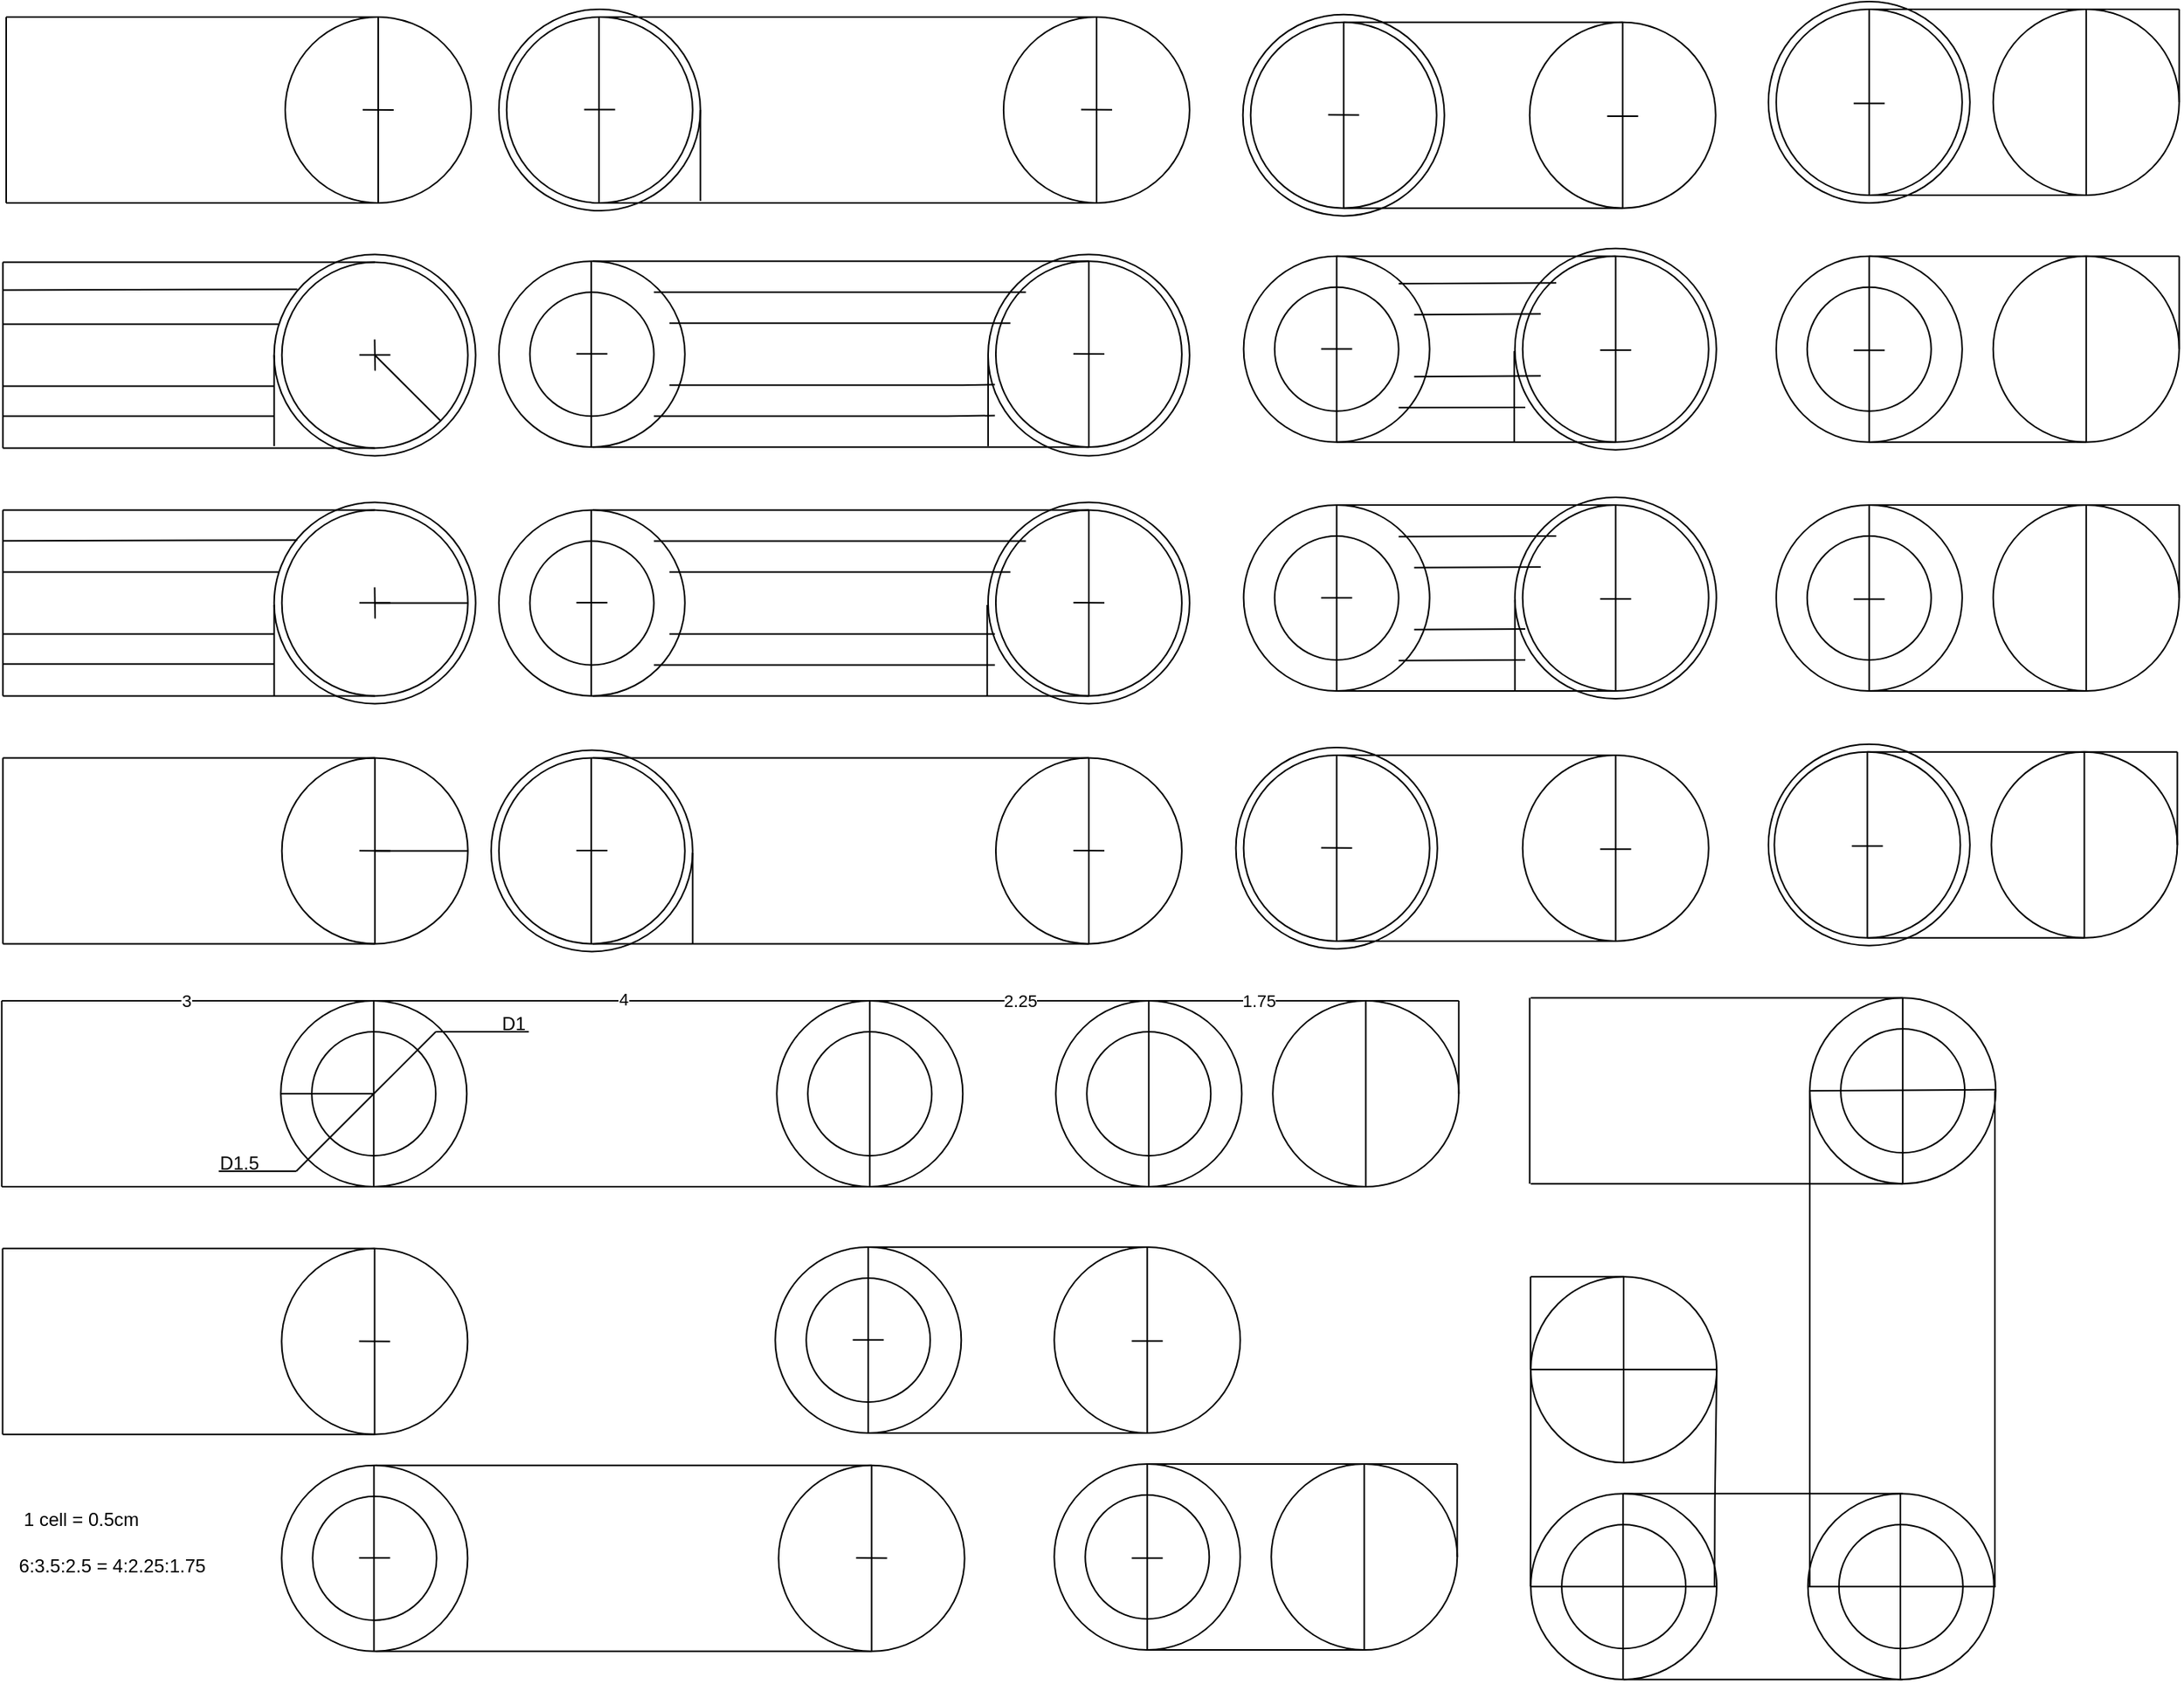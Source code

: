 <mxfile version="22.1.18" type="google">
  <diagram name="Page-1" id="wpkBvZc1dBXBpTPxEJXH">
    <mxGraphModel dx="2607" dy="1418" grid="1" gridSize="10" guides="1" tooltips="1" connect="1" arrows="1" fold="1" page="1" pageScale="1" pageWidth="827" pageHeight="1169" math="0" shadow="0">
      <root>
        <mxCell id="0" />
        <mxCell id="1" parent="0" />
        <mxCell id="h0RpJ6YCT_kKpjxw3S6f-417" value="" style="ellipse;whiteSpace=wrap;html=1;aspect=fixed;" vertex="1" parent="1">
          <mxGeometry x="1176.89" y="514.41" width="130" height="130" as="geometry" />
        </mxCell>
        <mxCell id="h0RpJ6YCT_kKpjxw3S6f-416" value="" style="ellipse;whiteSpace=wrap;html=1;aspect=fixed;" vertex="1" parent="1">
          <mxGeometry x="1176.89" y="35.0" width="130" height="130" as="geometry" />
        </mxCell>
        <mxCell id="h0RpJ6YCT_kKpjxw3S6f-371" value="" style="ellipse;whiteSpace=wrap;html=1;aspect=fixed;" vertex="1" parent="1">
          <mxGeometry x="1013.33" y="194.38" width="130" height="130" as="geometry" />
        </mxCell>
        <mxCell id="h0RpJ6YCT_kKpjxw3S6f-369" value="" style="ellipse;whiteSpace=wrap;html=1;aspect=fixed;" vertex="1" parent="1">
          <mxGeometry x="1013.33" y="355" width="130" height="130" as="geometry" />
        </mxCell>
        <mxCell id="h0RpJ6YCT_kKpjxw3S6f-360" value="" style="ellipse;whiteSpace=wrap;html=1;aspect=fixed;" vertex="1" parent="1">
          <mxGeometry x="833.33" y="516.46" width="130" height="130" as="geometry" />
        </mxCell>
        <mxCell id="h0RpJ6YCT_kKpjxw3S6f-359" value="" style="ellipse;whiteSpace=wrap;html=1;aspect=fixed;" vertex="1" parent="1">
          <mxGeometry x="837.85" y="43.33" width="130" height="130" as="geometry" />
        </mxCell>
        <mxCell id="h0RpJ6YCT_kKpjxw3S6f-321" value="" style="ellipse;whiteSpace=wrap;html=1;aspect=fixed;" vertex="1" parent="1">
          <mxGeometry x="673.46" y="358.23" width="130" height="130" as="geometry" />
        </mxCell>
        <mxCell id="h0RpJ6YCT_kKpjxw3S6f-319" value="" style="ellipse;whiteSpace=wrap;html=1;aspect=fixed;" vertex="1" parent="1">
          <mxGeometry x="673.46" y="198.23" width="130" height="130" as="geometry" />
        </mxCell>
        <mxCell id="h0RpJ6YCT_kKpjxw3S6f-261" value="" style="ellipse;whiteSpace=wrap;html=1;aspect=fixed;" vertex="1" parent="1">
          <mxGeometry x="678.46" y="202.61" width="120" height="120" as="geometry" />
        </mxCell>
        <mxCell id="h0RpJ6YCT_kKpjxw3S6f-270" value="" style="ellipse;whiteSpace=wrap;html=1;aspect=fixed;" vertex="1" parent="1">
          <mxGeometry x="678.46" y="363.23" width="120" height="120" as="geometry" />
        </mxCell>
        <mxCell id="h0RpJ6YCT_kKpjxw3S6f-289" value="" style="ellipse;whiteSpace=wrap;html=1;aspect=fixed;" vertex="1" parent="1">
          <mxGeometry x="357.85" y="40" width="130" height="130" as="geometry" />
        </mxCell>
        <mxCell id="h0RpJ6YCT_kKpjxw3S6f-288" value="" style="ellipse;whiteSpace=wrap;html=1;aspect=fixed;" vertex="1" parent="1">
          <mxGeometry x="212.85" y="198.23" width="130" height="130" as="geometry" />
        </mxCell>
        <mxCell id="h0RpJ6YCT_kKpjxw3S6f-287" value="" style="ellipse;whiteSpace=wrap;html=1;aspect=fixed;" vertex="1" parent="1">
          <mxGeometry x="212.85" y="358.23" width="130" height="130" as="geometry" />
        </mxCell>
        <mxCell id="h0RpJ6YCT_kKpjxw3S6f-286" value="" style="ellipse;whiteSpace=wrap;html=1;aspect=fixed;" vertex="1" parent="1">
          <mxGeometry x="352.85" y="518.23" width="130" height="130" as="geometry" />
        </mxCell>
        <mxCell id="h0RpJ6YCT_kKpjxw3S6f-34" value="" style="ellipse;whiteSpace=wrap;html=1;aspect=fixed;" vertex="1" parent="1">
          <mxGeometry x="217.15" y="680.0" width="120" height="120" as="geometry" />
        </mxCell>
        <mxCell id="h0RpJ6YCT_kKpjxw3S6f-35" value="" style="ellipse;whiteSpace=wrap;html=1;aspect=fixed;" vertex="1" parent="1">
          <mxGeometry x="237.15" y="700.0" width="80" height="80" as="geometry" />
        </mxCell>
        <mxCell id="h0RpJ6YCT_kKpjxw3S6f-1" value="" style="endArrow=none;html=1;rounded=0;" edge="1" parent="1">
          <mxGeometry width="50" height="50" relative="1" as="geometry">
            <mxPoint x="277.15" y="680.0" as="sourcePoint" />
            <mxPoint x="597.15" y="680.0" as="targetPoint" />
            <Array as="points">
              <mxPoint x="367.15" y="680.0" />
            </Array>
          </mxGeometry>
        </mxCell>
        <mxCell id="h0RpJ6YCT_kKpjxw3S6f-149" value="4" style="edgeLabel;html=1;align=center;verticalAlign=middle;resizable=0;points=[];" vertex="1" connectable="0" parent="h0RpJ6YCT_kKpjxw3S6f-1">
          <mxGeometry x="0.002" y="1" relative="1" as="geometry">
            <mxPoint as="offset" />
          </mxGeometry>
        </mxCell>
        <mxCell id="h0RpJ6YCT_kKpjxw3S6f-3" value="" style="endArrow=none;html=1;rounded=0;" edge="1" parent="1">
          <mxGeometry width="50" height="50" relative="1" as="geometry">
            <mxPoint x="277.15" y="800.0" as="sourcePoint" />
            <mxPoint x="597.15" y="800.0" as="targetPoint" />
          </mxGeometry>
        </mxCell>
        <mxCell id="h0RpJ6YCT_kKpjxw3S6f-5" value="1 cell = 0.5cm" style="text;html=1;align=center;verticalAlign=middle;resizable=0;points=[];autosize=1;strokeColor=none;fillColor=none;" vertex="1" parent="1">
          <mxGeometry x="37.82" y="999.87" width="100" height="30" as="geometry" />
        </mxCell>
        <mxCell id="h0RpJ6YCT_kKpjxw3S6f-6" value="" style="ellipse;whiteSpace=wrap;html=1;aspect=fixed;" vertex="1" parent="1">
          <mxGeometry x="537.15" y="680.0" width="120" height="120" as="geometry" />
        </mxCell>
        <mxCell id="h0RpJ6YCT_kKpjxw3S6f-10" value="" style="ellipse;whiteSpace=wrap;html=1;aspect=fixed;" vertex="1" parent="1">
          <mxGeometry x="717.15" y="680.0" width="120" height="120" as="geometry" />
        </mxCell>
        <mxCell id="h0RpJ6YCT_kKpjxw3S6f-11" value="6:3.5:2.5 = 4:2.25:1.75" style="text;html=1;align=center;verticalAlign=middle;resizable=0;points=[];autosize=1;strokeColor=none;fillColor=none;" vertex="1" parent="1">
          <mxGeometry x="37.82" y="1029.87" width="140" height="30" as="geometry" />
        </mxCell>
        <mxCell id="h0RpJ6YCT_kKpjxw3S6f-12" value="" style="ellipse;whiteSpace=wrap;html=1;aspect=fixed;" vertex="1" parent="1">
          <mxGeometry x="737.15" y="700.0" width="80" height="80" as="geometry" />
        </mxCell>
        <mxCell id="h0RpJ6YCT_kKpjxw3S6f-17" value="" style="ellipse;whiteSpace=wrap;html=1;aspect=fixed;" vertex="1" parent="1">
          <mxGeometry x="557.15" y="700.0" width="80" height="80" as="geometry" />
        </mxCell>
        <mxCell id="h0RpJ6YCT_kKpjxw3S6f-18" value="" style="ellipse;whiteSpace=wrap;html=1;aspect=fixed;" vertex="1" parent="1">
          <mxGeometry x="857.15" y="680.0" width="120" height="120" as="geometry" />
        </mxCell>
        <mxCell id="h0RpJ6YCT_kKpjxw3S6f-21" value="" style="endArrow=none;html=1;rounded=0;" edge="1" parent="1">
          <mxGeometry width="50" height="50" relative="1" as="geometry">
            <mxPoint x="777.15" y="680.0" as="sourcePoint" />
            <mxPoint x="917.15" y="680.0" as="targetPoint" />
            <Array as="points" />
          </mxGeometry>
        </mxCell>
        <mxCell id="h0RpJ6YCT_kKpjxw3S6f-151" value="1.75" style="edgeLabel;html=1;align=center;verticalAlign=middle;resizable=0;points=[];" vertex="1" connectable="0" parent="h0RpJ6YCT_kKpjxw3S6f-21">
          <mxGeometry x="0.009" relative="1" as="geometry">
            <mxPoint as="offset" />
          </mxGeometry>
        </mxCell>
        <mxCell id="h0RpJ6YCT_kKpjxw3S6f-23" value="" style="endArrow=none;html=1;rounded=0;" edge="1" parent="1">
          <mxGeometry width="50" height="50" relative="1" as="geometry">
            <mxPoint x="687.15" y="680.0" as="sourcePoint" />
            <mxPoint x="597.15" y="680.0" as="targetPoint" />
            <Array as="points">
              <mxPoint x="777.15" y="680.0" />
            </Array>
          </mxGeometry>
        </mxCell>
        <mxCell id="h0RpJ6YCT_kKpjxw3S6f-150" value="2.25" style="edgeLabel;html=1;align=center;verticalAlign=middle;resizable=0;points=[];" vertex="1" connectable="0" parent="h0RpJ6YCT_kKpjxw3S6f-23">
          <mxGeometry x="0.285" relative="1" as="geometry">
            <mxPoint as="offset" />
          </mxGeometry>
        </mxCell>
        <mxCell id="h0RpJ6YCT_kKpjxw3S6f-25" value="" style="endArrow=none;html=1;rounded=0;" edge="1" parent="1">
          <mxGeometry width="50" height="50" relative="1" as="geometry">
            <mxPoint x="917.15" y="800.0" as="sourcePoint" />
            <mxPoint x="917.15" y="680.0" as="targetPoint" />
          </mxGeometry>
        </mxCell>
        <mxCell id="h0RpJ6YCT_kKpjxw3S6f-28" value="" style="endArrow=none;html=1;rounded=0;" edge="1" parent="1">
          <mxGeometry width="50" height="50" relative="1" as="geometry">
            <mxPoint x="777.15" y="800.0" as="sourcePoint" />
            <mxPoint x="777.15" y="680.0" as="targetPoint" />
          </mxGeometry>
        </mxCell>
        <mxCell id="h0RpJ6YCT_kKpjxw3S6f-27" value="" style="endArrow=none;html=1;rounded=0;" edge="1" parent="1">
          <mxGeometry width="50" height="50" relative="1" as="geometry">
            <mxPoint x="597.15" y="800.0" as="sourcePoint" />
            <mxPoint x="597.15" y="680.0" as="targetPoint" />
          </mxGeometry>
        </mxCell>
        <mxCell id="h0RpJ6YCT_kKpjxw3S6f-30" value="" style="endArrow=none;html=1;rounded=0;" edge="1" parent="1">
          <mxGeometry width="50" height="50" relative="1" as="geometry">
            <mxPoint x="37.15" y="800.0" as="sourcePoint" />
            <mxPoint x="277.15" y="800.0" as="targetPoint" />
          </mxGeometry>
        </mxCell>
        <mxCell id="h0RpJ6YCT_kKpjxw3S6f-31" value="" style="endArrow=none;html=1;rounded=0;" edge="1" parent="1">
          <mxGeometry width="50" height="50" relative="1" as="geometry">
            <mxPoint x="37.15" y="680.0" as="sourcePoint" />
            <mxPoint x="277.15" y="680.0" as="targetPoint" />
          </mxGeometry>
        </mxCell>
        <mxCell id="h0RpJ6YCT_kKpjxw3S6f-148" value="3" style="edgeLabel;html=1;align=center;verticalAlign=middle;resizable=0;points=[];" vertex="1" connectable="0" parent="h0RpJ6YCT_kKpjxw3S6f-31">
          <mxGeometry x="-0.024" y="-2" relative="1" as="geometry">
            <mxPoint x="2" y="-2" as="offset" />
          </mxGeometry>
        </mxCell>
        <mxCell id="h0RpJ6YCT_kKpjxw3S6f-33" value="" style="endArrow=none;html=1;rounded=0;" edge="1" parent="1">
          <mxGeometry width="50" height="50" relative="1" as="geometry">
            <mxPoint x="37.15" y="800.0" as="sourcePoint" />
            <mxPoint x="37.15" y="680.0" as="targetPoint" />
          </mxGeometry>
        </mxCell>
        <mxCell id="h0RpJ6YCT_kKpjxw3S6f-7" value="" style="endArrow=none;html=1;rounded=0;" edge="1" parent="1">
          <mxGeometry width="50" height="50" relative="1" as="geometry">
            <mxPoint x="277.15" y="800.0" as="sourcePoint" />
            <mxPoint x="277.15" y="680.0" as="targetPoint" />
          </mxGeometry>
        </mxCell>
        <mxCell id="h0RpJ6YCT_kKpjxw3S6f-37" value="" style="endArrow=none;html=1;rounded=0;" edge="1" parent="1">
          <mxGeometry width="50" height="50" relative="1" as="geometry">
            <mxPoint x="977.15" y="740.0" as="sourcePoint" />
            <mxPoint x="977.15" y="680.0" as="targetPoint" />
          </mxGeometry>
        </mxCell>
        <mxCell id="h0RpJ6YCT_kKpjxw3S6f-38" value="" style="endArrow=none;html=1;rounded=0;" edge="1" parent="1">
          <mxGeometry width="50" height="50" relative="1" as="geometry">
            <mxPoint x="977.15" y="680.0" as="sourcePoint" />
            <mxPoint x="917.15" y="680.0" as="targetPoint" />
          </mxGeometry>
        </mxCell>
        <mxCell id="h0RpJ6YCT_kKpjxw3S6f-108" value="" style="ellipse;whiteSpace=wrap;html=1;aspect=fixed;" vertex="1" parent="1">
          <mxGeometry x="1203.56" y="678.09" width="120" height="120" as="geometry" />
        </mxCell>
        <mxCell id="h0RpJ6YCT_kKpjxw3S6f-109" value="" style="ellipse;whiteSpace=wrap;html=1;aspect=fixed;" vertex="1" parent="1">
          <mxGeometry x="1223.56" y="698.09" width="80" height="80" as="geometry" />
        </mxCell>
        <mxCell id="h0RpJ6YCT_kKpjxw3S6f-110" value="" style="endArrow=none;html=1;rounded=0;" edge="1" parent="1">
          <mxGeometry width="50" height="50" relative="1" as="geometry">
            <mxPoint x="1322.99" y="738.09" as="sourcePoint" />
            <mxPoint x="1322.99" y="1058.09" as="targetPoint" />
          </mxGeometry>
        </mxCell>
        <mxCell id="h0RpJ6YCT_kKpjxw3S6f-111" value="" style="ellipse;whiteSpace=wrap;html=1;aspect=fixed;" vertex="1" parent="1">
          <mxGeometry x="1202.38" y="998.09" width="120" height="120" as="geometry" />
        </mxCell>
        <mxCell id="h0RpJ6YCT_kKpjxw3S6f-112" value="" style="ellipse;whiteSpace=wrap;html=1;aspect=fixed;" vertex="1" parent="1">
          <mxGeometry x="1023.56" y="998.09" width="120" height="120" as="geometry" />
        </mxCell>
        <mxCell id="h0RpJ6YCT_kKpjxw3S6f-113" value="" style="ellipse;whiteSpace=wrap;html=1;aspect=fixed;" vertex="1" parent="1">
          <mxGeometry x="1043.56" y="1018.09" width="80" height="80" as="geometry" />
        </mxCell>
        <mxCell id="h0RpJ6YCT_kKpjxw3S6f-114" value="" style="ellipse;whiteSpace=wrap;html=1;aspect=fixed;" vertex="1" parent="1">
          <mxGeometry x="1222.38" y="1018.09" width="80" height="80" as="geometry" />
        </mxCell>
        <mxCell id="h0RpJ6YCT_kKpjxw3S6f-115" value="" style="ellipse;whiteSpace=wrap;html=1;aspect=fixed;" vertex="1" parent="1">
          <mxGeometry x="1023.56" y="858.09" width="120" height="120" as="geometry" />
        </mxCell>
        <mxCell id="h0RpJ6YCT_kKpjxw3S6f-117" value="" style="endArrow=none;html=1;rounded=0;" edge="1" parent="1">
          <mxGeometry width="50" height="50" relative="1" as="geometry">
            <mxPoint x="1083.56" y="998.09" as="sourcePoint" />
            <mxPoint x="1263.56" y="998.09" as="targetPoint" />
            <Array as="points">
              <mxPoint x="1193.56" y="998.09" />
            </Array>
          </mxGeometry>
        </mxCell>
        <mxCell id="h0RpJ6YCT_kKpjxw3S6f-118" value="" style="endArrow=none;html=1;rounded=0;" edge="1" parent="1">
          <mxGeometry width="50" height="50" relative="1" as="geometry">
            <mxPoint x="1023.56" y="918" as="sourcePoint" />
            <mxPoint x="1143.56" y="918" as="targetPoint" />
            <Array as="points">
              <mxPoint x="1113.56" y="918" />
            </Array>
          </mxGeometry>
        </mxCell>
        <mxCell id="h0RpJ6YCT_kKpjxw3S6f-120" value="" style="endArrow=none;html=1;rounded=0;entryX=1;entryY=0.5;entryDx=0;entryDy=0;" edge="1" parent="1" target="h0RpJ6YCT_kKpjxw3S6f-115">
          <mxGeometry width="50" height="50" relative="1" as="geometry">
            <mxPoint x="1142.13" y="1058.09" as="sourcePoint" />
            <mxPoint x="1142.35" y="922.09" as="targetPoint" />
            <Array as="points">
              <mxPoint x="1142.35" y="1002.09" />
            </Array>
          </mxGeometry>
        </mxCell>
        <mxCell id="h0RpJ6YCT_kKpjxw3S6f-121" value="" style="endArrow=none;html=1;rounded=0;" edge="1" parent="1">
          <mxGeometry width="50" height="50" relative="1" as="geometry">
            <mxPoint x="1083.47" y="978.09" as="sourcePoint" />
            <mxPoint x="1083.47" y="858.09" as="targetPoint" />
          </mxGeometry>
        </mxCell>
        <mxCell id="h0RpJ6YCT_kKpjxw3S6f-122" value="" style="endArrow=none;html=1;rounded=0;" edge="1" parent="1">
          <mxGeometry width="50" height="50" relative="1" as="geometry">
            <mxPoint x="1083.14" y="1118.09" as="sourcePoint" />
            <mxPoint x="1083.14" y="998.09" as="targetPoint" />
          </mxGeometry>
        </mxCell>
        <mxCell id="h0RpJ6YCT_kKpjxw3S6f-123" value="" style="endArrow=none;html=1;rounded=0;" edge="1" parent="1">
          <mxGeometry width="50" height="50" relative="1" as="geometry">
            <mxPoint x="1023.56" y="798.09" as="sourcePoint" />
            <mxPoint x="1263.56" y="798.09" as="targetPoint" />
          </mxGeometry>
        </mxCell>
        <mxCell id="h0RpJ6YCT_kKpjxw3S6f-124" value="" style="endArrow=none;html=1;rounded=0;" edge="1" parent="1">
          <mxGeometry width="50" height="50" relative="1" as="geometry">
            <mxPoint x="1023.56" y="678.09" as="sourcePoint" />
            <mxPoint x="1263.56" y="678.09" as="targetPoint" />
          </mxGeometry>
        </mxCell>
        <mxCell id="h0RpJ6YCT_kKpjxw3S6f-125" value="" style="endArrow=none;html=1;rounded=0;" edge="1" parent="1">
          <mxGeometry width="50" height="50" relative="1" as="geometry">
            <mxPoint x="1022.85" y="798.09" as="sourcePoint" />
            <mxPoint x="1022.85" y="678.09" as="targetPoint" />
          </mxGeometry>
        </mxCell>
        <mxCell id="h0RpJ6YCT_kKpjxw3S6f-126" value="" style="endArrow=none;html=1;rounded=0;" edge="1" parent="1">
          <mxGeometry width="50" height="50" relative="1" as="geometry">
            <mxPoint x="1263.56" y="798.09" as="sourcePoint" />
            <mxPoint x="1263.56" y="678.09" as="targetPoint" />
          </mxGeometry>
        </mxCell>
        <mxCell id="h0RpJ6YCT_kKpjxw3S6f-127" value="" style="endArrow=none;html=1;rounded=0;" edge="1" parent="1">
          <mxGeometry width="50" height="50" relative="1" as="geometry">
            <mxPoint x="1023.39" y="918.09" as="sourcePoint" />
            <mxPoint x="1023.39" y="858.09" as="targetPoint" />
          </mxGeometry>
        </mxCell>
        <mxCell id="h0RpJ6YCT_kKpjxw3S6f-128" value="" style="endArrow=none;html=1;rounded=0;" edge="1" parent="1">
          <mxGeometry width="50" height="50" relative="1" as="geometry">
            <mxPoint x="1083.56" y="858.09" as="sourcePoint" />
            <mxPoint x="1023.56" y="858.09" as="targetPoint" />
          </mxGeometry>
        </mxCell>
        <mxCell id="h0RpJ6YCT_kKpjxw3S6f-132" value="" style="endArrow=none;html=1;rounded=0;exitX=0.996;exitY=0.476;exitDx=0;exitDy=0;exitPerimeter=0;entryX=0;entryY=0.5;entryDx=0;entryDy=0;" edge="1" parent="1" target="h0RpJ6YCT_kKpjxw3S6f-108">
          <mxGeometry width="50" height="50" relative="1" as="geometry">
            <mxPoint x="1323.56" y="737.37" as="sourcePoint" />
            <mxPoint x="1199.45" y="738.82" as="targetPoint" />
          </mxGeometry>
        </mxCell>
        <mxCell id="h0RpJ6YCT_kKpjxw3S6f-133" value="" style="endArrow=none;html=1;rounded=0;" edge="1" parent="1">
          <mxGeometry width="50" height="50" relative="1" as="geometry">
            <mxPoint x="1262.04" y="1118.09" as="sourcePoint" />
            <mxPoint x="1262.04" y="998.09" as="targetPoint" />
          </mxGeometry>
        </mxCell>
        <mxCell id="h0RpJ6YCT_kKpjxw3S6f-134" value="" style="endArrow=none;html=1;rounded=0;exitX=0;exitY=0.5;exitDx=0;exitDy=0;" edge="1" parent="1" source="h0RpJ6YCT_kKpjxw3S6f-111">
          <mxGeometry width="50" height="50" relative="1" as="geometry">
            <mxPoint x="1397.56" y="1118.09" as="sourcePoint" />
            <mxPoint x="1323.56" y="1058.09" as="targetPoint" />
          </mxGeometry>
        </mxCell>
        <mxCell id="h0RpJ6YCT_kKpjxw3S6f-136" value="" style="endArrow=none;html=1;rounded=0;exitX=0;exitY=0.5;exitDx=0;exitDy=0;" edge="1" parent="1" source="h0RpJ6YCT_kKpjxw3S6f-112">
          <mxGeometry width="50" height="50" relative="1" as="geometry">
            <mxPoint x="1143.56" y="1178.09" as="sourcePoint" />
            <mxPoint x="1143.56" y="1058.09" as="targetPoint" />
          </mxGeometry>
        </mxCell>
        <mxCell id="h0RpJ6YCT_kKpjxw3S6f-138" value="" style="endArrow=none;html=1;rounded=0;" edge="1" parent="1">
          <mxGeometry width="50" height="50" relative="1" as="geometry">
            <mxPoint x="1203.56" y="738.09" as="sourcePoint" />
            <mxPoint x="1203.56" y="1058.09" as="targetPoint" />
          </mxGeometry>
        </mxCell>
        <mxCell id="h0RpJ6YCT_kKpjxw3S6f-139" value="" style="endArrow=none;html=1;rounded=0;" edge="1" parent="1">
          <mxGeometry width="50" height="50" relative="1" as="geometry">
            <mxPoint x="1083.56" y="1118.09" as="sourcePoint" />
            <mxPoint x="1263.56" y="1118.09" as="targetPoint" />
            <Array as="points">
              <mxPoint x="1193.56" y="1118.09" />
            </Array>
          </mxGeometry>
        </mxCell>
        <mxCell id="h0RpJ6YCT_kKpjxw3S6f-141" value="" style="endArrow=none;html=1;rounded=0;" edge="1" parent="1">
          <mxGeometry width="50" height="50" relative="1" as="geometry">
            <mxPoint x="1023.34" y="1058.09" as="sourcePoint" />
            <mxPoint x="1023.56" y="918.09" as="targetPoint" />
            <Array as="points">
              <mxPoint x="1023.56" y="998.09" />
            </Array>
          </mxGeometry>
        </mxCell>
        <mxCell id="h0RpJ6YCT_kKpjxw3S6f-144" value="" style="endArrow=none;html=1;rounded=0;" edge="1" parent="1">
          <mxGeometry width="50" height="50" relative="1" as="geometry">
            <mxPoint x="687.15" y="800.0" as="sourcePoint" />
            <mxPoint x="597.15" y="800.0" as="targetPoint" />
            <Array as="points">
              <mxPoint x="777.15" y="800.0" />
            </Array>
          </mxGeometry>
        </mxCell>
        <mxCell id="h0RpJ6YCT_kKpjxw3S6f-145" value="" style="endArrow=none;html=1;rounded=0;" edge="1" parent="1">
          <mxGeometry width="50" height="50" relative="1" as="geometry">
            <mxPoint x="777.15" y="800.0" as="sourcePoint" />
            <mxPoint x="917.15" y="800.0" as="targetPoint" />
            <Array as="points">
              <mxPoint x="845.94" y="800.0" />
            </Array>
          </mxGeometry>
        </mxCell>
        <mxCell id="h0RpJ6YCT_kKpjxw3S6f-152" value="" style="endArrow=none;html=1;rounded=0;" edge="1" parent="1">
          <mxGeometry width="50" height="50" relative="1" as="geometry">
            <mxPoint x="227.15" y="790.0" as="sourcePoint" />
            <mxPoint x="277.15" y="740.0" as="targetPoint" />
          </mxGeometry>
        </mxCell>
        <mxCell id="h0RpJ6YCT_kKpjxw3S6f-153" value="" style="endArrow=none;html=1;rounded=0;" edge="1" parent="1">
          <mxGeometry width="50" height="50" relative="1" as="geometry">
            <mxPoint x="177.15" y="790.0" as="sourcePoint" />
            <mxPoint x="227.15" y="790.0" as="targetPoint" />
          </mxGeometry>
        </mxCell>
        <mxCell id="h0RpJ6YCT_kKpjxw3S6f-154" value="D1.5" style="text;html=1;align=center;verticalAlign=middle;resizable=0;points=[];autosize=1;strokeColor=none;fillColor=none;" vertex="1" parent="1">
          <mxGeometry x="165" y="770.0" width="50" height="30" as="geometry" />
        </mxCell>
        <mxCell id="h0RpJ6YCT_kKpjxw3S6f-155" value="" style="endArrow=none;html=1;rounded=0;" edge="1" parent="1" target="h0RpJ6YCT_kKpjxw3S6f-34">
          <mxGeometry width="50" height="50" relative="1" as="geometry">
            <mxPoint x="277.15" y="740.0" as="sourcePoint" />
            <mxPoint x="317.15" y="710.0" as="targetPoint" />
          </mxGeometry>
        </mxCell>
        <mxCell id="h0RpJ6YCT_kKpjxw3S6f-156" value="" style="endArrow=none;html=1;rounded=0;" edge="1" parent="1">
          <mxGeometry width="50" height="50" relative="1" as="geometry">
            <mxPoint x="277.15" y="740.0" as="sourcePoint" />
            <mxPoint x="317.15" y="700.0" as="targetPoint" />
          </mxGeometry>
        </mxCell>
        <mxCell id="h0RpJ6YCT_kKpjxw3S6f-157" value="" style="endArrow=none;html=1;rounded=0;" edge="1" parent="1">
          <mxGeometry width="50" height="50" relative="1" as="geometry">
            <mxPoint x="317.15" y="700.0" as="sourcePoint" />
            <mxPoint x="377.15" y="700.0" as="targetPoint" />
          </mxGeometry>
        </mxCell>
        <mxCell id="h0RpJ6YCT_kKpjxw3S6f-158" value="D1" style="text;html=1;align=center;verticalAlign=middle;resizable=0;points=[];autosize=1;strokeColor=none;fillColor=none;" vertex="1" parent="1">
          <mxGeometry x="347.15" y="680.0" width="40" height="30" as="geometry" />
        </mxCell>
        <mxCell id="h0RpJ6YCT_kKpjxw3S6f-159" value="" style="ellipse;whiteSpace=wrap;html=1;aspect=fixed;" vertex="1" parent="1">
          <mxGeometry x="217.69" y="839.87" width="120" height="120" as="geometry" />
        </mxCell>
        <mxCell id="h0RpJ6YCT_kKpjxw3S6f-164" value="" style="ellipse;whiteSpace=wrap;html=1;aspect=fixed;" vertex="1" parent="1">
          <mxGeometry x="536.15" y="839" width="120" height="120" as="geometry" />
        </mxCell>
        <mxCell id="h0RpJ6YCT_kKpjxw3S6f-165" value="" style="ellipse;whiteSpace=wrap;html=1;aspect=fixed;" vertex="1" parent="1">
          <mxGeometry x="716.15" y="839" width="120" height="120" as="geometry" />
        </mxCell>
        <mxCell id="h0RpJ6YCT_kKpjxw3S6f-167" value="" style="ellipse;whiteSpace=wrap;html=1;aspect=fixed;" vertex="1" parent="1">
          <mxGeometry x="556.15" y="859" width="80" height="80" as="geometry" />
        </mxCell>
        <mxCell id="h0RpJ6YCT_kKpjxw3S6f-168" value="" style="ellipse;whiteSpace=wrap;html=1;aspect=fixed;" vertex="1" parent="1">
          <mxGeometry x="856.15" y="979" width="120" height="120" as="geometry" />
        </mxCell>
        <mxCell id="h0RpJ6YCT_kKpjxw3S6f-169" value="" style="endArrow=none;html=1;rounded=0;" edge="1" parent="1">
          <mxGeometry width="50" height="50" relative="1" as="geometry">
            <mxPoint x="776.15" y="979" as="sourcePoint" />
            <mxPoint x="916.15" y="979" as="targetPoint" />
            <Array as="points" />
          </mxGeometry>
        </mxCell>
        <mxCell id="h0RpJ6YCT_kKpjxw3S6f-171" value="" style="endArrow=none;html=1;rounded=0;" edge="1" parent="1">
          <mxGeometry width="50" height="50" relative="1" as="geometry">
            <mxPoint x="686.15" y="839" as="sourcePoint" />
            <mxPoint x="596.15" y="839" as="targetPoint" />
            <Array as="points">
              <mxPoint x="776.15" y="839" />
            </Array>
          </mxGeometry>
        </mxCell>
        <mxCell id="h0RpJ6YCT_kKpjxw3S6f-173" value="" style="endArrow=none;html=1;rounded=0;" edge="1" parent="1">
          <mxGeometry width="50" height="50" relative="1" as="geometry">
            <mxPoint x="916.15" y="1099" as="sourcePoint" />
            <mxPoint x="916.15" y="979" as="targetPoint" />
          </mxGeometry>
        </mxCell>
        <mxCell id="h0RpJ6YCT_kKpjxw3S6f-174" value="" style="endArrow=none;html=1;rounded=0;" edge="1" parent="1">
          <mxGeometry width="50" height="50" relative="1" as="geometry">
            <mxPoint x="776.15" y="959" as="sourcePoint" />
            <mxPoint x="776.15" y="839" as="targetPoint" />
          </mxGeometry>
        </mxCell>
        <mxCell id="h0RpJ6YCT_kKpjxw3S6f-175" value="" style="endArrow=none;html=1;rounded=0;" edge="1" parent="1">
          <mxGeometry width="50" height="50" relative="1" as="geometry">
            <mxPoint x="596.15" y="959" as="sourcePoint" />
            <mxPoint x="596.15" y="839" as="targetPoint" />
          </mxGeometry>
        </mxCell>
        <mxCell id="h0RpJ6YCT_kKpjxw3S6f-176" value="" style="endArrow=none;html=1;rounded=0;" edge="1" parent="1">
          <mxGeometry width="50" height="50" relative="1" as="geometry">
            <mxPoint x="37.69" y="959.87" as="sourcePoint" />
            <mxPoint x="277.69" y="959.87" as="targetPoint" />
          </mxGeometry>
        </mxCell>
        <mxCell id="h0RpJ6YCT_kKpjxw3S6f-177" value="" style="endArrow=none;html=1;rounded=0;" edge="1" parent="1">
          <mxGeometry width="50" height="50" relative="1" as="geometry">
            <mxPoint x="37.69" y="839.87" as="sourcePoint" />
            <mxPoint x="277.69" y="839.87" as="targetPoint" />
          </mxGeometry>
        </mxCell>
        <mxCell id="h0RpJ6YCT_kKpjxw3S6f-179" value="" style="endArrow=none;html=1;rounded=0;" edge="1" parent="1">
          <mxGeometry width="50" height="50" relative="1" as="geometry">
            <mxPoint x="37.69" y="959.87" as="sourcePoint" />
            <mxPoint x="37.69" y="839.87" as="targetPoint" />
          </mxGeometry>
        </mxCell>
        <mxCell id="h0RpJ6YCT_kKpjxw3S6f-180" value="" style="endArrow=none;html=1;rounded=0;" edge="1" parent="1">
          <mxGeometry width="50" height="50" relative="1" as="geometry">
            <mxPoint x="277.69" y="959.87" as="sourcePoint" />
            <mxPoint x="277.69" y="839.87" as="targetPoint" />
          </mxGeometry>
        </mxCell>
        <mxCell id="h0RpJ6YCT_kKpjxw3S6f-181" value="" style="endArrow=none;html=1;rounded=0;" edge="1" parent="1">
          <mxGeometry width="50" height="50" relative="1" as="geometry">
            <mxPoint x="976.15" y="1039" as="sourcePoint" />
            <mxPoint x="976.15" y="979" as="targetPoint" />
          </mxGeometry>
        </mxCell>
        <mxCell id="h0RpJ6YCT_kKpjxw3S6f-182" value="" style="endArrow=none;html=1;rounded=0;" edge="1" parent="1">
          <mxGeometry width="50" height="50" relative="1" as="geometry">
            <mxPoint x="976.15" y="979" as="sourcePoint" />
            <mxPoint x="916.15" y="979" as="targetPoint" />
          </mxGeometry>
        </mxCell>
        <mxCell id="h0RpJ6YCT_kKpjxw3S6f-183" value="" style="endArrow=none;html=1;rounded=0;" edge="1" parent="1">
          <mxGeometry width="50" height="50" relative="1" as="geometry">
            <mxPoint x="686.15" y="959" as="sourcePoint" />
            <mxPoint x="596.15" y="959" as="targetPoint" />
            <Array as="points">
              <mxPoint x="776.15" y="959" />
            </Array>
          </mxGeometry>
        </mxCell>
        <mxCell id="h0RpJ6YCT_kKpjxw3S6f-184" value="" style="endArrow=none;html=1;rounded=0;" edge="1" parent="1">
          <mxGeometry width="50" height="50" relative="1" as="geometry">
            <mxPoint x="776.15" y="1099" as="sourcePoint" />
            <mxPoint x="916.15" y="1099" as="targetPoint" />
            <Array as="points">
              <mxPoint x="844.94" y="1099" />
            </Array>
          </mxGeometry>
        </mxCell>
        <mxCell id="h0RpJ6YCT_kKpjxw3S6f-188" value="" style="endArrow=none;html=1;rounded=0;" edge="1" parent="1" target="h0RpJ6YCT_kKpjxw3S6f-159">
          <mxGeometry width="50" height="50" relative="1" as="geometry">
            <mxPoint x="277.69" y="899.87" as="sourcePoint" />
            <mxPoint x="317.69" y="869.87" as="targetPoint" />
          </mxGeometry>
        </mxCell>
        <mxCell id="h0RpJ6YCT_kKpjxw3S6f-197" value="" style="endArrow=none;html=1;rounded=0;" edge="1" parent="1">
          <mxGeometry width="50" height="50" relative="1" as="geometry">
            <mxPoint x="278.3" y="979.87" as="sourcePoint" />
            <mxPoint x="598.3" y="979.87" as="targetPoint" />
            <Array as="points">
              <mxPoint x="368.3" y="979.87" />
            </Array>
          </mxGeometry>
        </mxCell>
        <mxCell id="h0RpJ6YCT_kKpjxw3S6f-198" value="" style="endArrow=none;html=1;rounded=0;" edge="1" parent="1">
          <mxGeometry width="50" height="50" relative="1" as="geometry">
            <mxPoint x="278.3" y="1099.87" as="sourcePoint" />
            <mxPoint x="598.3" y="1099.87" as="targetPoint" />
          </mxGeometry>
        </mxCell>
        <mxCell id="h0RpJ6YCT_kKpjxw3S6f-199" value="" style="ellipse;whiteSpace=wrap;html=1;aspect=fixed;" vertex="1" parent="1">
          <mxGeometry x="538.3" y="979.87" width="120" height="120" as="geometry" />
        </mxCell>
        <mxCell id="h0RpJ6YCT_kKpjxw3S6f-201" value="" style="endArrow=none;html=1;rounded=0;" edge="1" parent="1">
          <mxGeometry width="50" height="50" relative="1" as="geometry">
            <mxPoint x="598.3" y="1099.87" as="sourcePoint" />
            <mxPoint x="598.3" y="979.87" as="targetPoint" />
          </mxGeometry>
        </mxCell>
        <mxCell id="h0RpJ6YCT_kKpjxw3S6f-202" value="" style="ellipse;whiteSpace=wrap;html=1;aspect=fixed;" vertex="1" parent="1">
          <mxGeometry x="217.69" y="979.87" width="120" height="120" as="geometry" />
        </mxCell>
        <mxCell id="h0RpJ6YCT_kKpjxw3S6f-160" value="" style="ellipse;whiteSpace=wrap;html=1;aspect=fixed;" vertex="1" parent="1">
          <mxGeometry x="237.69" y="999.87" width="80" height="80" as="geometry" />
        </mxCell>
        <mxCell id="h0RpJ6YCT_kKpjxw3S6f-203" value="" style="endArrow=none;html=1;rounded=0;" edge="1" parent="1">
          <mxGeometry width="50" height="50" relative="1" as="geometry">
            <mxPoint x="277.26" y="1099.87" as="sourcePoint" />
            <mxPoint x="277.26" y="979.87" as="targetPoint" />
          </mxGeometry>
        </mxCell>
        <mxCell id="h0RpJ6YCT_kKpjxw3S6f-205" value="" style="endArrow=none;html=1;rounded=0;" edge="1" parent="1">
          <mxGeometry width="50" height="50" relative="1" as="geometry">
            <mxPoint x="287.689" y="899.83" as="sourcePoint" />
            <mxPoint x="267.69" y="899.77" as="targetPoint" />
          </mxGeometry>
        </mxCell>
        <mxCell id="h0RpJ6YCT_kKpjxw3S6f-206" value="" style="endArrow=none;html=1;rounded=0;" edge="1" parent="1">
          <mxGeometry width="50" height="50" relative="1" as="geometry">
            <mxPoint x="608.299" y="1039.72" as="sourcePoint" />
            <mxPoint x="588.3" y="1039.66" as="targetPoint" />
          </mxGeometry>
        </mxCell>
        <mxCell id="h0RpJ6YCT_kKpjxw3S6f-207" value="" style="endArrow=none;html=1;rounded=0;" edge="1" parent="1">
          <mxGeometry width="50" height="50" relative="1" as="geometry">
            <mxPoint x="786.149" y="899.68" as="sourcePoint" />
            <mxPoint x="766.15" y="899.62" as="targetPoint" />
          </mxGeometry>
        </mxCell>
        <mxCell id="h0RpJ6YCT_kKpjxw3S6f-212" value="" style="ellipse;whiteSpace=wrap;html=1;aspect=fixed;" vertex="1" parent="1">
          <mxGeometry x="716.15" y="979" width="120" height="120" as="geometry" />
        </mxCell>
        <mxCell id="h0RpJ6YCT_kKpjxw3S6f-213" value="" style="ellipse;whiteSpace=wrap;html=1;aspect=fixed;" vertex="1" parent="1">
          <mxGeometry x="736.15" y="999" width="80" height="80" as="geometry" />
        </mxCell>
        <mxCell id="h0RpJ6YCT_kKpjxw3S6f-214" value="" style="endArrow=none;html=1;rounded=0;" edge="1" parent="1">
          <mxGeometry width="50" height="50" relative="1" as="geometry">
            <mxPoint x="776.15" y="1099" as="sourcePoint" />
            <mxPoint x="776.15" y="979" as="targetPoint" />
          </mxGeometry>
        </mxCell>
        <mxCell id="h0RpJ6YCT_kKpjxw3S6f-215" value="" style="endArrow=none;html=1;rounded=0;" edge="1" parent="1">
          <mxGeometry width="50" height="50" relative="1" as="geometry">
            <mxPoint x="287.689" y="1039.68" as="sourcePoint" />
            <mxPoint x="267.69" y="1039.62" as="targetPoint" />
          </mxGeometry>
        </mxCell>
        <mxCell id="h0RpJ6YCT_kKpjxw3S6f-217" value="" style="endArrow=none;html=1;rounded=0;" edge="1" parent="1">
          <mxGeometry width="50" height="50" relative="1" as="geometry">
            <mxPoint x="606.149" y="898.88" as="sourcePoint" />
            <mxPoint x="586.15" y="898.82" as="targetPoint" />
          </mxGeometry>
        </mxCell>
        <mxCell id="h0RpJ6YCT_kKpjxw3S6f-218" value="" style="endArrow=none;html=1;rounded=0;" edge="1" parent="1">
          <mxGeometry width="50" height="50" relative="1" as="geometry">
            <mxPoint x="786.149" y="1039.75" as="sourcePoint" />
            <mxPoint x="766.15" y="1039.69" as="targetPoint" />
          </mxGeometry>
        </mxCell>
        <mxCell id="h0RpJ6YCT_kKpjxw3S6f-220" value="" style="ellipse;whiteSpace=wrap;html=1;aspect=fixed;" vertex="1" parent="1">
          <mxGeometry x="220" y="45" width="120" height="120" as="geometry" />
        </mxCell>
        <mxCell id="h0RpJ6YCT_kKpjxw3S6f-221" value="" style="endArrow=none;html=1;rounded=0;" edge="1" parent="1">
          <mxGeometry width="50" height="50" relative="1" as="geometry">
            <mxPoint x="40" y="165" as="sourcePoint" />
            <mxPoint x="280.0" y="165" as="targetPoint" />
          </mxGeometry>
        </mxCell>
        <mxCell id="h0RpJ6YCT_kKpjxw3S6f-222" value="" style="endArrow=none;html=1;rounded=0;" edge="1" parent="1">
          <mxGeometry width="50" height="50" relative="1" as="geometry">
            <mxPoint x="40" y="45" as="sourcePoint" />
            <mxPoint x="280.0" y="45" as="targetPoint" />
          </mxGeometry>
        </mxCell>
        <mxCell id="h0RpJ6YCT_kKpjxw3S6f-223" value="" style="endArrow=none;html=1;rounded=0;" edge="1" parent="1">
          <mxGeometry width="50" height="50" relative="1" as="geometry">
            <mxPoint x="40" y="165" as="sourcePoint" />
            <mxPoint x="40" y="45" as="targetPoint" />
          </mxGeometry>
        </mxCell>
        <mxCell id="h0RpJ6YCT_kKpjxw3S6f-224" value="" style="endArrow=none;html=1;rounded=0;" edge="1" parent="1">
          <mxGeometry width="50" height="50" relative="1" as="geometry">
            <mxPoint x="280.0" y="165" as="sourcePoint" />
            <mxPoint x="280.0" y="45" as="targetPoint" />
          </mxGeometry>
        </mxCell>
        <mxCell id="h0RpJ6YCT_kKpjxw3S6f-225" value="" style="endArrow=none;html=1;rounded=0;" edge="1" parent="1" target="h0RpJ6YCT_kKpjxw3S6f-220">
          <mxGeometry width="50" height="50" relative="1" as="geometry">
            <mxPoint x="280.0" y="105" as="sourcePoint" />
            <mxPoint x="320.0" y="75" as="targetPoint" />
          </mxGeometry>
        </mxCell>
        <mxCell id="h0RpJ6YCT_kKpjxw3S6f-226" value="" style="endArrow=none;html=1;rounded=0;" edge="1" parent="1">
          <mxGeometry width="50" height="50" relative="1" as="geometry">
            <mxPoint x="289.999" y="104.96" as="sourcePoint" />
            <mxPoint x="270.0" y="104.9" as="targetPoint" />
          </mxGeometry>
        </mxCell>
        <mxCell id="h0RpJ6YCT_kKpjxw3S6f-227" value="" style="ellipse;whiteSpace=wrap;html=1;aspect=fixed;" vertex="1" parent="1">
          <mxGeometry x="217.85" y="203.23" width="120" height="120" as="geometry" />
        </mxCell>
        <mxCell id="h0RpJ6YCT_kKpjxw3S6f-228" value="" style="endArrow=none;html=1;rounded=0;" edge="1" parent="1">
          <mxGeometry width="50" height="50" relative="1" as="geometry">
            <mxPoint x="37.85" y="323.23" as="sourcePoint" />
            <mxPoint x="277.85" y="323.23" as="targetPoint" />
          </mxGeometry>
        </mxCell>
        <mxCell id="h0RpJ6YCT_kKpjxw3S6f-229" value="" style="endArrow=none;html=1;rounded=0;" edge="1" parent="1">
          <mxGeometry width="50" height="50" relative="1" as="geometry">
            <mxPoint x="37.85" y="203.23" as="sourcePoint" />
            <mxPoint x="277.85" y="203.23" as="targetPoint" />
          </mxGeometry>
        </mxCell>
        <mxCell id="h0RpJ6YCT_kKpjxw3S6f-230" value="" style="endArrow=none;html=1;rounded=0;" edge="1" parent="1">
          <mxGeometry width="50" height="50" relative="1" as="geometry">
            <mxPoint x="37.85" y="323.23" as="sourcePoint" />
            <mxPoint x="37.85" y="203.23" as="targetPoint" />
          </mxGeometry>
        </mxCell>
        <mxCell id="h0RpJ6YCT_kKpjxw3S6f-232" value="" style="endArrow=none;html=1;rounded=0;" edge="1" parent="1" target="h0RpJ6YCT_kKpjxw3S6f-227">
          <mxGeometry width="50" height="50" relative="1" as="geometry">
            <mxPoint x="277.85" y="263.23" as="sourcePoint" />
            <mxPoint x="317.85" y="233.23" as="targetPoint" />
          </mxGeometry>
        </mxCell>
        <mxCell id="h0RpJ6YCT_kKpjxw3S6f-234" value="" style="ellipse;whiteSpace=wrap;html=1;aspect=fixed;" vertex="1" parent="1">
          <mxGeometry x="217.85" y="363.23" width="120" height="120" as="geometry" />
        </mxCell>
        <mxCell id="h0RpJ6YCT_kKpjxw3S6f-235" value="" style="endArrow=none;html=1;rounded=0;" edge="1" parent="1">
          <mxGeometry width="50" height="50" relative="1" as="geometry">
            <mxPoint x="37.85" y="483.23" as="sourcePoint" />
            <mxPoint x="277.85" y="483.23" as="targetPoint" />
          </mxGeometry>
        </mxCell>
        <mxCell id="h0RpJ6YCT_kKpjxw3S6f-236" value="" style="endArrow=none;html=1;rounded=0;" edge="1" parent="1">
          <mxGeometry width="50" height="50" relative="1" as="geometry">
            <mxPoint x="37.85" y="363.23" as="sourcePoint" />
            <mxPoint x="277.85" y="363.23" as="targetPoint" />
          </mxGeometry>
        </mxCell>
        <mxCell id="h0RpJ6YCT_kKpjxw3S6f-237" value="" style="endArrow=none;html=1;rounded=0;" edge="1" parent="1">
          <mxGeometry width="50" height="50" relative="1" as="geometry">
            <mxPoint x="37.85" y="483.23" as="sourcePoint" />
            <mxPoint x="37.85" y="363.23" as="targetPoint" />
          </mxGeometry>
        </mxCell>
        <mxCell id="h0RpJ6YCT_kKpjxw3S6f-239" value="" style="endArrow=none;html=1;rounded=0;" edge="1" parent="1" target="h0RpJ6YCT_kKpjxw3S6f-234">
          <mxGeometry width="50" height="50" relative="1" as="geometry">
            <mxPoint x="277.85" y="423.23" as="sourcePoint" />
            <mxPoint x="317.85" y="393.23" as="targetPoint" />
          </mxGeometry>
        </mxCell>
        <mxCell id="h0RpJ6YCT_kKpjxw3S6f-241" value="" style="ellipse;whiteSpace=wrap;html=1;aspect=fixed;" vertex="1" parent="1">
          <mxGeometry x="217.85" y="523.23" width="120" height="120" as="geometry" />
        </mxCell>
        <mxCell id="h0RpJ6YCT_kKpjxw3S6f-242" value="" style="endArrow=none;html=1;rounded=0;" edge="1" parent="1">
          <mxGeometry width="50" height="50" relative="1" as="geometry">
            <mxPoint x="37.85" y="643.23" as="sourcePoint" />
            <mxPoint x="277.85" y="643.23" as="targetPoint" />
          </mxGeometry>
        </mxCell>
        <mxCell id="h0RpJ6YCT_kKpjxw3S6f-243" value="" style="endArrow=none;html=1;rounded=0;" edge="1" parent="1">
          <mxGeometry width="50" height="50" relative="1" as="geometry">
            <mxPoint x="37.85" y="523.23" as="sourcePoint" />
            <mxPoint x="277.85" y="523.23" as="targetPoint" />
          </mxGeometry>
        </mxCell>
        <mxCell id="h0RpJ6YCT_kKpjxw3S6f-244" value="" style="endArrow=none;html=1;rounded=0;" edge="1" parent="1">
          <mxGeometry width="50" height="50" relative="1" as="geometry">
            <mxPoint x="37.85" y="643.23" as="sourcePoint" />
            <mxPoint x="37.85" y="523.23" as="targetPoint" />
          </mxGeometry>
        </mxCell>
        <mxCell id="h0RpJ6YCT_kKpjxw3S6f-245" value="" style="endArrow=none;html=1;rounded=0;" edge="1" parent="1">
          <mxGeometry width="50" height="50" relative="1" as="geometry">
            <mxPoint x="277.85" y="643.23" as="sourcePoint" />
            <mxPoint x="277.85" y="523.23" as="targetPoint" />
          </mxGeometry>
        </mxCell>
        <mxCell id="h0RpJ6YCT_kKpjxw3S6f-246" value="" style="endArrow=none;html=1;rounded=0;" edge="1" parent="1" target="h0RpJ6YCT_kKpjxw3S6f-241">
          <mxGeometry width="50" height="50" relative="1" as="geometry">
            <mxPoint x="277.85" y="583.23" as="sourcePoint" />
            <mxPoint x="317.85" y="553.23" as="targetPoint" />
          </mxGeometry>
        </mxCell>
        <mxCell id="h0RpJ6YCT_kKpjxw3S6f-247" value="" style="endArrow=none;html=1;rounded=0;" edge="1" parent="1">
          <mxGeometry width="50" height="50" relative="1" as="geometry">
            <mxPoint x="287.849" y="583.19" as="sourcePoint" />
            <mxPoint x="267.85" y="583.13" as="targetPoint" />
          </mxGeometry>
        </mxCell>
        <mxCell id="h0RpJ6YCT_kKpjxw3S6f-248" value="" style="endArrow=none;html=1;rounded=0;" edge="1" parent="1">
          <mxGeometry width="50" height="50" relative="1" as="geometry">
            <mxPoint x="212.85" y="321.98" as="sourcePoint" />
            <mxPoint x="212.85" y="263.23" as="targetPoint" />
          </mxGeometry>
        </mxCell>
        <mxCell id="h0RpJ6YCT_kKpjxw3S6f-249" value="" style="endArrow=none;html=1;rounded=0;" edge="1" parent="1">
          <mxGeometry width="50" height="50" relative="1" as="geometry">
            <mxPoint x="212.85" y="483.23" as="sourcePoint" />
            <mxPoint x="212.85" y="424.48" as="targetPoint" />
          </mxGeometry>
        </mxCell>
        <mxCell id="h0RpJ6YCT_kKpjxw3S6f-250" value="" style="endArrow=none;html=1;rounded=0;" edge="1" parent="1">
          <mxGeometry width="50" height="50" relative="1" as="geometry">
            <mxPoint x="423.46" y="45.0" as="sourcePoint" />
            <mxPoint x="743.46" y="45.0" as="targetPoint" />
            <Array as="points">
              <mxPoint x="513.46" y="45.0" />
            </Array>
          </mxGeometry>
        </mxCell>
        <mxCell id="h0RpJ6YCT_kKpjxw3S6f-251" value="" style="endArrow=none;html=1;rounded=0;" edge="1" parent="1">
          <mxGeometry width="50" height="50" relative="1" as="geometry">
            <mxPoint x="423.46" y="165.0" as="sourcePoint" />
            <mxPoint x="743.46" y="165.0" as="targetPoint" />
          </mxGeometry>
        </mxCell>
        <mxCell id="h0RpJ6YCT_kKpjxw3S6f-252" value="" style="ellipse;whiteSpace=wrap;html=1;aspect=fixed;" vertex="1" parent="1">
          <mxGeometry x="683.46" y="45.0" width="120" height="120" as="geometry" />
        </mxCell>
        <mxCell id="h0RpJ6YCT_kKpjxw3S6f-253" value="" style="endArrow=none;html=1;rounded=0;" edge="1" parent="1">
          <mxGeometry width="50" height="50" relative="1" as="geometry">
            <mxPoint x="743.46" y="165.0" as="sourcePoint" />
            <mxPoint x="743.46" y="45.0" as="targetPoint" />
          </mxGeometry>
        </mxCell>
        <mxCell id="h0RpJ6YCT_kKpjxw3S6f-254" value="" style="ellipse;whiteSpace=wrap;html=1;aspect=fixed;" vertex="1" parent="1">
          <mxGeometry x="362.85" y="45.0" width="120" height="120" as="geometry" />
        </mxCell>
        <mxCell id="h0RpJ6YCT_kKpjxw3S6f-256" value="" style="endArrow=none;html=1;rounded=0;" edge="1" parent="1">
          <mxGeometry width="50" height="50" relative="1" as="geometry">
            <mxPoint x="422.42" y="165.0" as="sourcePoint" />
            <mxPoint x="422.42" y="45.0" as="targetPoint" />
          </mxGeometry>
        </mxCell>
        <mxCell id="h0RpJ6YCT_kKpjxw3S6f-257" value="" style="endArrow=none;html=1;rounded=0;" edge="1" parent="1">
          <mxGeometry width="50" height="50" relative="1" as="geometry">
            <mxPoint x="753.459" y="104.85" as="sourcePoint" />
            <mxPoint x="733.46" y="104.79" as="targetPoint" />
          </mxGeometry>
        </mxCell>
        <mxCell id="h0RpJ6YCT_kKpjxw3S6f-258" value="" style="endArrow=none;html=1;rounded=0;" edge="1" parent="1">
          <mxGeometry width="50" height="50" relative="1" as="geometry">
            <mxPoint x="432.849" y="104.81" as="sourcePoint" />
            <mxPoint x="412.85" y="104.75" as="targetPoint" />
          </mxGeometry>
        </mxCell>
        <mxCell id="h0RpJ6YCT_kKpjxw3S6f-259" value="" style="endArrow=none;html=1;rounded=0;" edge="1" parent="1">
          <mxGeometry width="50" height="50" relative="1" as="geometry">
            <mxPoint x="418.46" y="202.61" as="sourcePoint" />
            <mxPoint x="738.46" y="202.61" as="targetPoint" />
            <Array as="points">
              <mxPoint x="508.46" y="202.61" />
            </Array>
          </mxGeometry>
        </mxCell>
        <mxCell id="h0RpJ6YCT_kKpjxw3S6f-260" value="" style="endArrow=none;html=1;rounded=0;" edge="1" parent="1">
          <mxGeometry width="50" height="50" relative="1" as="geometry">
            <mxPoint x="418.46" y="322.61" as="sourcePoint" />
            <mxPoint x="738.46" y="322.61" as="targetPoint" />
          </mxGeometry>
        </mxCell>
        <mxCell id="h0RpJ6YCT_kKpjxw3S6f-262" value="" style="endArrow=none;html=1;rounded=0;" edge="1" parent="1">
          <mxGeometry width="50" height="50" relative="1" as="geometry">
            <mxPoint x="738.46" y="322.61" as="sourcePoint" />
            <mxPoint x="738.46" y="202.61" as="targetPoint" />
          </mxGeometry>
        </mxCell>
        <mxCell id="h0RpJ6YCT_kKpjxw3S6f-263" value="" style="ellipse;whiteSpace=wrap;html=1;aspect=fixed;" vertex="1" parent="1">
          <mxGeometry x="357.85" y="202.61" width="120" height="120" as="geometry" />
        </mxCell>
        <mxCell id="h0RpJ6YCT_kKpjxw3S6f-264" value="" style="ellipse;whiteSpace=wrap;html=1;aspect=fixed;" vertex="1" parent="1">
          <mxGeometry x="377.85" y="222.61" width="80" height="80" as="geometry" />
        </mxCell>
        <mxCell id="h0RpJ6YCT_kKpjxw3S6f-265" value="" style="endArrow=none;html=1;rounded=0;" edge="1" parent="1">
          <mxGeometry width="50" height="50" relative="1" as="geometry">
            <mxPoint x="417.42" y="322.61" as="sourcePoint" />
            <mxPoint x="417.42" y="202.61" as="targetPoint" />
          </mxGeometry>
        </mxCell>
        <mxCell id="h0RpJ6YCT_kKpjxw3S6f-266" value="" style="endArrow=none;html=1;rounded=0;" edge="1" parent="1">
          <mxGeometry width="50" height="50" relative="1" as="geometry">
            <mxPoint x="748.459" y="262.46" as="sourcePoint" />
            <mxPoint x="728.46" y="262.4" as="targetPoint" />
          </mxGeometry>
        </mxCell>
        <mxCell id="h0RpJ6YCT_kKpjxw3S6f-267" value="" style="endArrow=none;html=1;rounded=0;" edge="1" parent="1">
          <mxGeometry width="50" height="50" relative="1" as="geometry">
            <mxPoint x="427.849" y="262.42" as="sourcePoint" />
            <mxPoint x="407.85" y="262.36" as="targetPoint" />
          </mxGeometry>
        </mxCell>
        <mxCell id="h0RpJ6YCT_kKpjxw3S6f-268" value="" style="endArrow=none;html=1;rounded=0;" edge="1" parent="1">
          <mxGeometry width="50" height="50" relative="1" as="geometry">
            <mxPoint x="418.46" y="363.23" as="sourcePoint" />
            <mxPoint x="738.46" y="363.23" as="targetPoint" />
            <Array as="points">
              <mxPoint x="508.46" y="363.23" />
            </Array>
          </mxGeometry>
        </mxCell>
        <mxCell id="h0RpJ6YCT_kKpjxw3S6f-269" value="" style="endArrow=none;html=1;rounded=0;" edge="1" parent="1">
          <mxGeometry width="50" height="50" relative="1" as="geometry">
            <mxPoint x="418.46" y="483.23" as="sourcePoint" />
            <mxPoint x="738.46" y="483.23" as="targetPoint" />
          </mxGeometry>
        </mxCell>
        <mxCell id="h0RpJ6YCT_kKpjxw3S6f-271" value="" style="endArrow=none;html=1;rounded=0;" edge="1" parent="1">
          <mxGeometry width="50" height="50" relative="1" as="geometry">
            <mxPoint x="738.46" y="483.23" as="sourcePoint" />
            <mxPoint x="738.46" y="363.23" as="targetPoint" />
          </mxGeometry>
        </mxCell>
        <mxCell id="h0RpJ6YCT_kKpjxw3S6f-272" value="" style="ellipse;whiteSpace=wrap;html=1;aspect=fixed;" vertex="1" parent="1">
          <mxGeometry x="357.85" y="363.23" width="120" height="120" as="geometry" />
        </mxCell>
        <mxCell id="h0RpJ6YCT_kKpjxw3S6f-273" value="" style="ellipse;whiteSpace=wrap;html=1;aspect=fixed;" vertex="1" parent="1">
          <mxGeometry x="377.85" y="383.23" width="80" height="80" as="geometry" />
        </mxCell>
        <mxCell id="h0RpJ6YCT_kKpjxw3S6f-274" value="" style="endArrow=none;html=1;rounded=0;" edge="1" parent="1">
          <mxGeometry width="50" height="50" relative="1" as="geometry">
            <mxPoint x="417.42" y="483.23" as="sourcePoint" />
            <mxPoint x="417.42" y="363.23" as="targetPoint" />
          </mxGeometry>
        </mxCell>
        <mxCell id="h0RpJ6YCT_kKpjxw3S6f-275" value="" style="endArrow=none;html=1;rounded=0;" edge="1" parent="1">
          <mxGeometry width="50" height="50" relative="1" as="geometry">
            <mxPoint x="748.459" y="423.08" as="sourcePoint" />
            <mxPoint x="728.46" y="423.02" as="targetPoint" />
          </mxGeometry>
        </mxCell>
        <mxCell id="h0RpJ6YCT_kKpjxw3S6f-276" value="" style="endArrow=none;html=1;rounded=0;" edge="1" parent="1">
          <mxGeometry width="50" height="50" relative="1" as="geometry">
            <mxPoint x="427.849" y="423.04" as="sourcePoint" />
            <mxPoint x="407.85" y="422.98" as="targetPoint" />
          </mxGeometry>
        </mxCell>
        <mxCell id="h0RpJ6YCT_kKpjxw3S6f-277" value="" style="endArrow=none;html=1;rounded=0;" edge="1" parent="1">
          <mxGeometry width="50" height="50" relative="1" as="geometry">
            <mxPoint x="418.46" y="523.23" as="sourcePoint" />
            <mxPoint x="738.46" y="523.23" as="targetPoint" />
            <Array as="points">
              <mxPoint x="508.46" y="523.23" />
            </Array>
          </mxGeometry>
        </mxCell>
        <mxCell id="h0RpJ6YCT_kKpjxw3S6f-278" value="" style="endArrow=none;html=1;rounded=0;" edge="1" parent="1">
          <mxGeometry width="50" height="50" relative="1" as="geometry">
            <mxPoint x="418.46" y="643.23" as="sourcePoint" />
            <mxPoint x="738.46" y="643.23" as="targetPoint" />
          </mxGeometry>
        </mxCell>
        <mxCell id="h0RpJ6YCT_kKpjxw3S6f-279" value="" style="ellipse;whiteSpace=wrap;html=1;aspect=fixed;" vertex="1" parent="1">
          <mxGeometry x="678.46" y="523.23" width="120" height="120" as="geometry" />
        </mxCell>
        <mxCell id="h0RpJ6YCT_kKpjxw3S6f-280" value="" style="endArrow=none;html=1;rounded=0;" edge="1" parent="1">
          <mxGeometry width="50" height="50" relative="1" as="geometry">
            <mxPoint x="738.46" y="643.23" as="sourcePoint" />
            <mxPoint x="738.46" y="523.23" as="targetPoint" />
          </mxGeometry>
        </mxCell>
        <mxCell id="h0RpJ6YCT_kKpjxw3S6f-281" value="" style="ellipse;whiteSpace=wrap;html=1;aspect=fixed;" vertex="1" parent="1">
          <mxGeometry x="357.85" y="523.23" width="120" height="120" as="geometry" />
        </mxCell>
        <mxCell id="h0RpJ6YCT_kKpjxw3S6f-283" value="" style="endArrow=none;html=1;rounded=0;" edge="1" parent="1">
          <mxGeometry width="50" height="50" relative="1" as="geometry">
            <mxPoint x="417.42" y="643.23" as="sourcePoint" />
            <mxPoint x="417.42" y="523.23" as="targetPoint" />
          </mxGeometry>
        </mxCell>
        <mxCell id="h0RpJ6YCT_kKpjxw3S6f-284" value="" style="endArrow=none;html=1;rounded=0;" edge="1" parent="1">
          <mxGeometry width="50" height="50" relative="1" as="geometry">
            <mxPoint x="748.459" y="583.08" as="sourcePoint" />
            <mxPoint x="728.46" y="583.02" as="targetPoint" />
          </mxGeometry>
        </mxCell>
        <mxCell id="h0RpJ6YCT_kKpjxw3S6f-285" value="" style="endArrow=none;html=1;rounded=0;" edge="1" parent="1">
          <mxGeometry width="50" height="50" relative="1" as="geometry">
            <mxPoint x="427.849" y="583.04" as="sourcePoint" />
            <mxPoint x="407.85" y="582.98" as="targetPoint" />
          </mxGeometry>
        </mxCell>
        <mxCell id="h0RpJ6YCT_kKpjxw3S6f-290" value="" style="endArrow=none;html=1;rounded=0;" edge="1" parent="1">
          <mxGeometry width="50" height="50" relative="1" as="geometry">
            <mxPoint x="287.849" y="263.15" as="sourcePoint" />
            <mxPoint x="267.85" y="263.09" as="targetPoint" />
          </mxGeometry>
        </mxCell>
        <mxCell id="h0RpJ6YCT_kKpjxw3S6f-291" value="" style="endArrow=none;html=1;rounded=0;" edge="1" parent="1">
          <mxGeometry width="50" height="50" relative="1" as="geometry">
            <mxPoint x="287.849" y="423.15" as="sourcePoint" />
            <mxPoint x="267.85" y="423.09" as="targetPoint" />
          </mxGeometry>
        </mxCell>
        <mxCell id="h0RpJ6YCT_kKpjxw3S6f-292" value="" style="endArrow=none;html=1;rounded=0;" edge="1" parent="1">
          <mxGeometry width="50" height="50" relative="1" as="geometry">
            <mxPoint x="278" y="433.3" as="sourcePoint" />
            <mxPoint x="277.71" y="413.16" as="targetPoint" />
          </mxGeometry>
        </mxCell>
        <mxCell id="h0RpJ6YCT_kKpjxw3S6f-293" value="" style="endArrow=none;html=1;rounded=0;" edge="1" parent="1">
          <mxGeometry width="50" height="50" relative="1" as="geometry">
            <mxPoint x="278" y="273.3" as="sourcePoint" />
            <mxPoint x="277.71" y="253.16" as="targetPoint" />
          </mxGeometry>
        </mxCell>
        <mxCell id="h0RpJ6YCT_kKpjxw3S6f-294" value="" style="endArrow=none;html=1;rounded=0;" edge="1" parent="1">
          <mxGeometry width="50" height="50" relative="1" as="geometry">
            <mxPoint x="37.85" y="243.23" as="sourcePoint" />
            <mxPoint x="215.7" y="243.23" as="targetPoint" />
          </mxGeometry>
        </mxCell>
        <mxCell id="h0RpJ6YCT_kKpjxw3S6f-295" value="" style="endArrow=none;html=1;rounded=0;" edge="1" parent="1">
          <mxGeometry width="50" height="50" relative="1" as="geometry">
            <mxPoint x="37.85" y="283.23" as="sourcePoint" />
            <mxPoint x="212.85" y="283.23" as="targetPoint" />
          </mxGeometry>
        </mxCell>
        <mxCell id="h0RpJ6YCT_kKpjxw3S6f-296" value="" style="endArrow=none;html=1;rounded=0;" edge="1" parent="1">
          <mxGeometry width="50" height="50" relative="1" as="geometry">
            <mxPoint x="37.85" y="443.23" as="sourcePoint" />
            <mxPoint x="212.85" y="443.23" as="targetPoint" />
          </mxGeometry>
        </mxCell>
        <mxCell id="h0RpJ6YCT_kKpjxw3S6f-297" value="" style="endArrow=none;html=1;rounded=0;" edge="1" parent="1">
          <mxGeometry width="50" height="50" relative="1" as="geometry">
            <mxPoint x="37.85" y="403.23" as="sourcePoint" />
            <mxPoint x="215.7" y="403.23" as="targetPoint" />
          </mxGeometry>
        </mxCell>
        <mxCell id="h0RpJ6YCT_kKpjxw3S6f-298" value="" style="endArrow=none;html=1;rounded=0;" edge="1" parent="1">
          <mxGeometry width="50" height="50" relative="1" as="geometry">
            <mxPoint x="37.85" y="221.23" as="sourcePoint" />
            <mxPoint x="227.85" y="220.73" as="targetPoint" />
          </mxGeometry>
        </mxCell>
        <mxCell id="h0RpJ6YCT_kKpjxw3S6f-299" value="" style="endArrow=none;html=1;rounded=0;" edge="1" parent="1">
          <mxGeometry width="50" height="50" relative="1" as="geometry">
            <mxPoint x="37.85" y="302.61" as="sourcePoint" />
            <mxPoint x="212.85" y="302.61" as="targetPoint" />
          </mxGeometry>
        </mxCell>
        <mxCell id="h0RpJ6YCT_kKpjxw3S6f-300" value="" style="endArrow=none;html=1;rounded=0;" edge="1" parent="1">
          <mxGeometry width="50" height="50" relative="1" as="geometry">
            <mxPoint x="37.85" y="462.61" as="sourcePoint" />
            <mxPoint x="212.85" y="462.61" as="targetPoint" />
          </mxGeometry>
        </mxCell>
        <mxCell id="h0RpJ6YCT_kKpjxw3S6f-301" value="" style="endArrow=none;html=1;rounded=0;" edge="1" parent="1">
          <mxGeometry width="50" height="50" relative="1" as="geometry">
            <mxPoint x="37.85" y="383.11" as="sourcePoint" />
            <mxPoint x="227.85" y="382.61" as="targetPoint" />
          </mxGeometry>
        </mxCell>
        <mxCell id="h0RpJ6YCT_kKpjxw3S6f-302" value="" style="endArrow=none;html=1;rounded=0;" edge="1" parent="1">
          <mxGeometry width="50" height="50" relative="1" as="geometry">
            <mxPoint x="457.85" y="383.23" as="sourcePoint" />
            <mxPoint x="697.85" y="383.23" as="targetPoint" />
            <Array as="points">
              <mxPoint x="647.2" y="383.23" />
            </Array>
          </mxGeometry>
        </mxCell>
        <mxCell id="h0RpJ6YCT_kKpjxw3S6f-303" value="" style="endArrow=none;html=1;rounded=0;" edge="1" parent="1">
          <mxGeometry width="50" height="50" relative="1" as="geometry">
            <mxPoint x="457.85" y="463.23" as="sourcePoint" />
            <mxPoint x="677.85" y="463.23" as="targetPoint" />
            <Array as="points">
              <mxPoint x="647.2" y="463.23" />
            </Array>
          </mxGeometry>
        </mxCell>
        <mxCell id="h0RpJ6YCT_kKpjxw3S6f-304" value="" style="endArrow=none;html=1;rounded=0;" edge="1" parent="1">
          <mxGeometry width="50" height="50" relative="1" as="geometry">
            <mxPoint x="467.85" y="403.23" as="sourcePoint" />
            <mxPoint x="687.85" y="403.23" as="targetPoint" />
            <Array as="points">
              <mxPoint x="657.2" y="403.23" />
            </Array>
          </mxGeometry>
        </mxCell>
        <mxCell id="h0RpJ6YCT_kKpjxw3S6f-305" value="" style="endArrow=none;html=1;rounded=0;" edge="1" parent="1">
          <mxGeometry width="50" height="50" relative="1" as="geometry">
            <mxPoint x="467.85" y="443.23" as="sourcePoint" />
            <mxPoint x="677.85" y="443.23" as="targetPoint" />
            <Array as="points">
              <mxPoint x="657.2" y="443.23" />
            </Array>
          </mxGeometry>
        </mxCell>
        <mxCell id="h0RpJ6YCT_kKpjxw3S6f-313" value="" style="endArrow=none;html=1;rounded=0;" edge="1" parent="1">
          <mxGeometry width="50" height="50" relative="1" as="geometry">
            <mxPoint x="457.85" y="222.61" as="sourcePoint" />
            <mxPoint x="697.85" y="222.61" as="targetPoint" />
            <Array as="points">
              <mxPoint x="647.2" y="222.61" />
            </Array>
          </mxGeometry>
        </mxCell>
        <mxCell id="h0RpJ6YCT_kKpjxw3S6f-314" value="" style="endArrow=none;html=1;rounded=0;" edge="1" parent="1">
          <mxGeometry width="50" height="50" relative="1" as="geometry">
            <mxPoint x="457.85" y="302.61" as="sourcePoint" />
            <mxPoint x="677.85" y="302.23" as="targetPoint" />
            <Array as="points">
              <mxPoint x="647.2" y="302.61" />
            </Array>
          </mxGeometry>
        </mxCell>
        <mxCell id="h0RpJ6YCT_kKpjxw3S6f-315" value="" style="endArrow=none;html=1;rounded=0;" edge="1" parent="1">
          <mxGeometry width="50" height="50" relative="1" as="geometry">
            <mxPoint x="467.85" y="242.61" as="sourcePoint" />
            <mxPoint x="687.85" y="242.61" as="targetPoint" />
            <Array as="points">
              <mxPoint x="657.2" y="242.61" />
            </Array>
          </mxGeometry>
        </mxCell>
        <mxCell id="h0RpJ6YCT_kKpjxw3S6f-316" value="" style="endArrow=none;html=1;rounded=0;" edge="1" parent="1">
          <mxGeometry width="50" height="50" relative="1" as="geometry">
            <mxPoint x="467.85" y="282.61" as="sourcePoint" />
            <mxPoint x="677.85" y="282.23" as="targetPoint" />
            <Array as="points">
              <mxPoint x="657.2" y="282.61" />
            </Array>
          </mxGeometry>
        </mxCell>
        <mxCell id="h0RpJ6YCT_kKpjxw3S6f-317" value="" style="endArrow=none;html=1;rounded=0;" edge="1" parent="1">
          <mxGeometry width="50" height="50" relative="1" as="geometry">
            <mxPoint x="482.85" y="643.23" as="sourcePoint" />
            <mxPoint x="482.85" y="584.48" as="targetPoint" />
          </mxGeometry>
        </mxCell>
        <mxCell id="h0RpJ6YCT_kKpjxw3S6f-318" value="" style="endArrow=none;html=1;rounded=0;" edge="1" parent="1">
          <mxGeometry width="50" height="50" relative="1" as="geometry">
            <mxPoint x="487.85" y="163.75" as="sourcePoint" />
            <mxPoint x="487.85" y="105" as="targetPoint" />
          </mxGeometry>
        </mxCell>
        <mxCell id="h0RpJ6YCT_kKpjxw3S6f-320" value="" style="endArrow=none;html=1;rounded=0;" edge="1" parent="1">
          <mxGeometry width="50" height="50" relative="1" as="geometry">
            <mxPoint x="673.46" y="321.98" as="sourcePoint" />
            <mxPoint x="673.46" y="263.23" as="targetPoint" />
          </mxGeometry>
        </mxCell>
        <mxCell id="h0RpJ6YCT_kKpjxw3S6f-322" value="" style="endArrow=none;html=1;rounded=0;" edge="1" parent="1">
          <mxGeometry width="50" height="50" relative="1" as="geometry">
            <mxPoint x="672.87" y="483.23" as="sourcePoint" />
            <mxPoint x="672.87" y="424.48" as="targetPoint" />
          </mxGeometry>
        </mxCell>
        <mxCell id="h0RpJ6YCT_kKpjxw3S6f-323" value="" style="ellipse;whiteSpace=wrap;html=1;aspect=fixed;" vertex="1" parent="1">
          <mxGeometry x="842.85" y="48.33" width="120" height="120" as="geometry" />
        </mxCell>
        <mxCell id="h0RpJ6YCT_kKpjxw3S6f-324" value="" style="ellipse;whiteSpace=wrap;html=1;aspect=fixed;" vertex="1" parent="1">
          <mxGeometry x="1022.85" y="48.33" width="120" height="120" as="geometry" />
        </mxCell>
        <mxCell id="h0RpJ6YCT_kKpjxw3S6f-326" value="" style="endArrow=none;html=1;rounded=0;" edge="1" parent="1">
          <mxGeometry width="50" height="50" relative="1" as="geometry">
            <mxPoint x="992.85" y="48.33" as="sourcePoint" />
            <mxPoint x="902.85" y="48.33" as="targetPoint" />
            <Array as="points">
              <mxPoint x="1082.85" y="48.33" />
            </Array>
          </mxGeometry>
        </mxCell>
        <mxCell id="h0RpJ6YCT_kKpjxw3S6f-327" value="" style="endArrow=none;html=1;rounded=0;" edge="1" parent="1">
          <mxGeometry width="50" height="50" relative="1" as="geometry">
            <mxPoint x="1082.85" y="168.33" as="sourcePoint" />
            <mxPoint x="1082.85" y="48.33" as="targetPoint" />
          </mxGeometry>
        </mxCell>
        <mxCell id="h0RpJ6YCT_kKpjxw3S6f-328" value="" style="endArrow=none;html=1;rounded=0;" edge="1" parent="1">
          <mxGeometry width="50" height="50" relative="1" as="geometry">
            <mxPoint x="902.85" y="168.33" as="sourcePoint" />
            <mxPoint x="902.85" y="48.33" as="targetPoint" />
          </mxGeometry>
        </mxCell>
        <mxCell id="h0RpJ6YCT_kKpjxw3S6f-329" value="" style="endArrow=none;html=1;rounded=0;" edge="1" parent="1">
          <mxGeometry width="50" height="50" relative="1" as="geometry">
            <mxPoint x="992.85" y="168.33" as="sourcePoint" />
            <mxPoint x="902.85" y="168.33" as="targetPoint" />
            <Array as="points">
              <mxPoint x="1082.85" y="168.33" />
            </Array>
          </mxGeometry>
        </mxCell>
        <mxCell id="h0RpJ6YCT_kKpjxw3S6f-330" value="" style="endArrow=none;html=1;rounded=0;" edge="1" parent="1">
          <mxGeometry width="50" height="50" relative="1" as="geometry">
            <mxPoint x="1092.849" y="109.01" as="sourcePoint" />
            <mxPoint x="1072.85" y="108.95" as="targetPoint" />
          </mxGeometry>
        </mxCell>
        <mxCell id="h0RpJ6YCT_kKpjxw3S6f-331" value="" style="endArrow=none;html=1;rounded=0;" edge="1" parent="1">
          <mxGeometry width="50" height="50" relative="1" as="geometry">
            <mxPoint x="912.849" y="108.21" as="sourcePoint" />
            <mxPoint x="892.85" y="108.15" as="targetPoint" />
          </mxGeometry>
        </mxCell>
        <mxCell id="h0RpJ6YCT_kKpjxw3S6f-332" value="" style="ellipse;whiteSpace=wrap;html=1;aspect=fixed;" vertex="1" parent="1">
          <mxGeometry x="838.33" y="199.38" width="120" height="120" as="geometry" />
        </mxCell>
        <mxCell id="h0RpJ6YCT_kKpjxw3S6f-333" value="" style="ellipse;whiteSpace=wrap;html=1;aspect=fixed;" vertex="1" parent="1">
          <mxGeometry x="1018.33" y="199.38" width="120" height="120" as="geometry" />
        </mxCell>
        <mxCell id="h0RpJ6YCT_kKpjxw3S6f-334" value="" style="ellipse;whiteSpace=wrap;html=1;aspect=fixed;" vertex="1" parent="1">
          <mxGeometry x="858.33" y="219.38" width="80" height="80" as="geometry" />
        </mxCell>
        <mxCell id="h0RpJ6YCT_kKpjxw3S6f-335" value="" style="endArrow=none;html=1;rounded=0;" edge="1" parent="1">
          <mxGeometry width="50" height="50" relative="1" as="geometry">
            <mxPoint x="988.33" y="199.38" as="sourcePoint" />
            <mxPoint x="898.33" y="199.38" as="targetPoint" />
            <Array as="points">
              <mxPoint x="1078.33" y="199.38" />
            </Array>
          </mxGeometry>
        </mxCell>
        <mxCell id="h0RpJ6YCT_kKpjxw3S6f-336" value="" style="endArrow=none;html=1;rounded=0;" edge="1" parent="1">
          <mxGeometry width="50" height="50" relative="1" as="geometry">
            <mxPoint x="1078.33" y="319.38" as="sourcePoint" />
            <mxPoint x="1078.33" y="199.38" as="targetPoint" />
          </mxGeometry>
        </mxCell>
        <mxCell id="h0RpJ6YCT_kKpjxw3S6f-337" value="" style="endArrow=none;html=1;rounded=0;" edge="1" parent="1">
          <mxGeometry width="50" height="50" relative="1" as="geometry">
            <mxPoint x="898.33" y="319.38" as="sourcePoint" />
            <mxPoint x="898.33" y="199.38" as="targetPoint" />
          </mxGeometry>
        </mxCell>
        <mxCell id="h0RpJ6YCT_kKpjxw3S6f-338" value="" style="endArrow=none;html=1;rounded=0;" edge="1" parent="1">
          <mxGeometry width="50" height="50" relative="1" as="geometry">
            <mxPoint x="988.33" y="319.38" as="sourcePoint" />
            <mxPoint x="898.33" y="319.38" as="targetPoint" />
            <Array as="points">
              <mxPoint x="1078.33" y="319.38" />
            </Array>
          </mxGeometry>
        </mxCell>
        <mxCell id="h0RpJ6YCT_kKpjxw3S6f-339" value="" style="endArrow=none;html=1;rounded=0;" edge="1" parent="1">
          <mxGeometry width="50" height="50" relative="1" as="geometry">
            <mxPoint x="1088.329" y="260.06" as="sourcePoint" />
            <mxPoint x="1068.33" y="260.0" as="targetPoint" />
          </mxGeometry>
        </mxCell>
        <mxCell id="h0RpJ6YCT_kKpjxw3S6f-340" value="" style="endArrow=none;html=1;rounded=0;" edge="1" parent="1">
          <mxGeometry width="50" height="50" relative="1" as="geometry">
            <mxPoint x="908.329" y="259.26" as="sourcePoint" />
            <mxPoint x="888.33" y="259.2" as="targetPoint" />
          </mxGeometry>
        </mxCell>
        <mxCell id="h0RpJ6YCT_kKpjxw3S6f-341" value="" style="ellipse;whiteSpace=wrap;html=1;aspect=fixed;" vertex="1" parent="1">
          <mxGeometry x="838.33" y="360" width="120" height="120" as="geometry" />
        </mxCell>
        <mxCell id="h0RpJ6YCT_kKpjxw3S6f-342" value="" style="ellipse;whiteSpace=wrap;html=1;aspect=fixed;" vertex="1" parent="1">
          <mxGeometry x="1018.33" y="360" width="120" height="120" as="geometry" />
        </mxCell>
        <mxCell id="h0RpJ6YCT_kKpjxw3S6f-343" value="" style="ellipse;whiteSpace=wrap;html=1;aspect=fixed;" vertex="1" parent="1">
          <mxGeometry x="858.33" y="380" width="80" height="80" as="geometry" />
        </mxCell>
        <mxCell id="h0RpJ6YCT_kKpjxw3S6f-344" value="" style="endArrow=none;html=1;rounded=0;" edge="1" parent="1">
          <mxGeometry width="50" height="50" relative="1" as="geometry">
            <mxPoint x="988.33" y="360" as="sourcePoint" />
            <mxPoint x="898.33" y="360" as="targetPoint" />
            <Array as="points">
              <mxPoint x="1078.33" y="360" />
            </Array>
          </mxGeometry>
        </mxCell>
        <mxCell id="h0RpJ6YCT_kKpjxw3S6f-345" value="" style="endArrow=none;html=1;rounded=0;" edge="1" parent="1">
          <mxGeometry width="50" height="50" relative="1" as="geometry">
            <mxPoint x="1078.33" y="480" as="sourcePoint" />
            <mxPoint x="1078.33" y="360" as="targetPoint" />
          </mxGeometry>
        </mxCell>
        <mxCell id="h0RpJ6YCT_kKpjxw3S6f-346" value="" style="endArrow=none;html=1;rounded=0;" edge="1" parent="1">
          <mxGeometry width="50" height="50" relative="1" as="geometry">
            <mxPoint x="898.33" y="480" as="sourcePoint" />
            <mxPoint x="898.33" y="360" as="targetPoint" />
          </mxGeometry>
        </mxCell>
        <mxCell id="h0RpJ6YCT_kKpjxw3S6f-347" value="" style="endArrow=none;html=1;rounded=0;" edge="1" parent="1">
          <mxGeometry width="50" height="50" relative="1" as="geometry">
            <mxPoint x="988.33" y="480" as="sourcePoint" />
            <mxPoint x="898.33" y="480" as="targetPoint" />
            <Array as="points">
              <mxPoint x="1078.33" y="480" />
            </Array>
          </mxGeometry>
        </mxCell>
        <mxCell id="h0RpJ6YCT_kKpjxw3S6f-348" value="" style="endArrow=none;html=1;rounded=0;" edge="1" parent="1">
          <mxGeometry width="50" height="50" relative="1" as="geometry">
            <mxPoint x="1088.329" y="420.68" as="sourcePoint" />
            <mxPoint x="1068.33" y="420.62" as="targetPoint" />
          </mxGeometry>
        </mxCell>
        <mxCell id="h0RpJ6YCT_kKpjxw3S6f-349" value="" style="endArrow=none;html=1;rounded=0;" edge="1" parent="1">
          <mxGeometry width="50" height="50" relative="1" as="geometry">
            <mxPoint x="908.329" y="419.88" as="sourcePoint" />
            <mxPoint x="888.33" y="419.82" as="targetPoint" />
          </mxGeometry>
        </mxCell>
        <mxCell id="h0RpJ6YCT_kKpjxw3S6f-350" value="" style="ellipse;whiteSpace=wrap;html=1;aspect=fixed;" vertex="1" parent="1">
          <mxGeometry x="838.33" y="521.46" width="120" height="120" as="geometry" />
        </mxCell>
        <mxCell id="h0RpJ6YCT_kKpjxw3S6f-351" value="" style="ellipse;whiteSpace=wrap;html=1;aspect=fixed;" vertex="1" parent="1">
          <mxGeometry x="1018.33" y="521.46" width="120" height="120" as="geometry" />
        </mxCell>
        <mxCell id="h0RpJ6YCT_kKpjxw3S6f-353" value="" style="endArrow=none;html=1;rounded=0;" edge="1" parent="1">
          <mxGeometry width="50" height="50" relative="1" as="geometry">
            <mxPoint x="988.33" y="521.46" as="sourcePoint" />
            <mxPoint x="898.33" y="521.46" as="targetPoint" />
            <Array as="points">
              <mxPoint x="1078.33" y="521.46" />
            </Array>
          </mxGeometry>
        </mxCell>
        <mxCell id="h0RpJ6YCT_kKpjxw3S6f-354" value="" style="endArrow=none;html=1;rounded=0;" edge="1" parent="1">
          <mxGeometry width="50" height="50" relative="1" as="geometry">
            <mxPoint x="1078.33" y="641.46" as="sourcePoint" />
            <mxPoint x="1078.33" y="521.46" as="targetPoint" />
          </mxGeometry>
        </mxCell>
        <mxCell id="h0RpJ6YCT_kKpjxw3S6f-355" value="" style="endArrow=none;html=1;rounded=0;" edge="1" parent="1">
          <mxGeometry width="50" height="50" relative="1" as="geometry">
            <mxPoint x="898.33" y="641.46" as="sourcePoint" />
            <mxPoint x="898.33" y="521.46" as="targetPoint" />
          </mxGeometry>
        </mxCell>
        <mxCell id="h0RpJ6YCT_kKpjxw3S6f-356" value="" style="endArrow=none;html=1;rounded=0;" edge="1" parent="1">
          <mxGeometry width="50" height="50" relative="1" as="geometry">
            <mxPoint x="988.33" y="641.46" as="sourcePoint" />
            <mxPoint x="898.33" y="641.46" as="targetPoint" />
            <Array as="points">
              <mxPoint x="1078.33" y="641.46" />
            </Array>
          </mxGeometry>
        </mxCell>
        <mxCell id="h0RpJ6YCT_kKpjxw3S6f-357" value="" style="endArrow=none;html=1;rounded=0;" edge="1" parent="1">
          <mxGeometry width="50" height="50" relative="1" as="geometry">
            <mxPoint x="1088.329" y="582.14" as="sourcePoint" />
            <mxPoint x="1068.33" y="582.08" as="targetPoint" />
          </mxGeometry>
        </mxCell>
        <mxCell id="h0RpJ6YCT_kKpjxw3S6f-358" value="" style="endArrow=none;html=1;rounded=0;" edge="1" parent="1">
          <mxGeometry width="50" height="50" relative="1" as="geometry">
            <mxPoint x="908.329" y="581.34" as="sourcePoint" />
            <mxPoint x="888.33" y="581.28" as="targetPoint" />
          </mxGeometry>
        </mxCell>
        <mxCell id="h0RpJ6YCT_kKpjxw3S6f-361" value="" style="endArrow=none;html=1;rounded=0;" edge="1" parent="1">
          <mxGeometry width="50" height="50" relative="1" as="geometry">
            <mxPoint x="1020" y="460" as="sourcePoint" />
            <mxPoint x="938.33" y="460.43" as="targetPoint" />
            <Array as="points" />
          </mxGeometry>
        </mxCell>
        <mxCell id="h0RpJ6YCT_kKpjxw3S6f-362" value="" style="endArrow=none;html=1;rounded=0;" edge="1" parent="1">
          <mxGeometry width="50" height="50" relative="1" as="geometry">
            <mxPoint x="1040" y="380" as="sourcePoint" />
            <mxPoint x="938.33" y="380.43" as="targetPoint" />
            <Array as="points" />
          </mxGeometry>
        </mxCell>
        <mxCell id="h0RpJ6YCT_kKpjxw3S6f-363" value="" style="endArrow=none;html=1;rounded=0;" edge="1" parent="1">
          <mxGeometry width="50" height="50" relative="1" as="geometry">
            <mxPoint x="1020" y="440" as="sourcePoint" />
            <mxPoint x="948.33" y="440.43" as="targetPoint" />
            <Array as="points" />
          </mxGeometry>
        </mxCell>
        <mxCell id="h0RpJ6YCT_kKpjxw3S6f-364" value="" style="endArrow=none;html=1;rounded=0;" edge="1" parent="1">
          <mxGeometry width="50" height="50" relative="1" as="geometry">
            <mxPoint x="1030" y="400" as="sourcePoint" />
            <mxPoint x="948.33" y="400.43" as="targetPoint" />
            <Array as="points" />
          </mxGeometry>
        </mxCell>
        <mxCell id="h0RpJ6YCT_kKpjxw3S6f-365" value="" style="endArrow=none;html=1;rounded=0;" edge="1" parent="1">
          <mxGeometry width="50" height="50" relative="1" as="geometry">
            <mxPoint x="1020" y="297" as="sourcePoint" />
            <mxPoint x="938.33" y="297.1" as="targetPoint" />
            <Array as="points" />
          </mxGeometry>
        </mxCell>
        <mxCell id="h0RpJ6YCT_kKpjxw3S6f-366" value="" style="endArrow=none;html=1;rounded=0;" edge="1" parent="1">
          <mxGeometry width="50" height="50" relative="1" as="geometry">
            <mxPoint x="1040" y="216.67" as="sourcePoint" />
            <mxPoint x="938.33" y="217.1" as="targetPoint" />
            <Array as="points" />
          </mxGeometry>
        </mxCell>
        <mxCell id="h0RpJ6YCT_kKpjxw3S6f-367" value="" style="endArrow=none;html=1;rounded=0;" edge="1" parent="1">
          <mxGeometry width="50" height="50" relative="1" as="geometry">
            <mxPoint x="1030" y="276.67" as="sourcePoint" />
            <mxPoint x="948.33" y="277.1" as="targetPoint" />
            <Array as="points" />
          </mxGeometry>
        </mxCell>
        <mxCell id="h0RpJ6YCT_kKpjxw3S6f-368" value="" style="endArrow=none;html=1;rounded=0;" edge="1" parent="1">
          <mxGeometry width="50" height="50" relative="1" as="geometry">
            <mxPoint x="1030" y="236.67" as="sourcePoint" />
            <mxPoint x="948.33" y="237.1" as="targetPoint" />
            <Array as="points" />
          </mxGeometry>
        </mxCell>
        <mxCell id="h0RpJ6YCT_kKpjxw3S6f-373" value="" style="ellipse;whiteSpace=wrap;html=1;aspect=fixed;" vertex="1" parent="1">
          <mxGeometry x="1321.89" y="199.38" width="120" height="120" as="geometry" />
        </mxCell>
        <mxCell id="h0RpJ6YCT_kKpjxw3S6f-374" value="" style="endArrow=none;html=1;rounded=0;" edge="1" parent="1">
          <mxGeometry width="50" height="50" relative="1" as="geometry">
            <mxPoint x="1241.89" y="199.38" as="sourcePoint" />
            <mxPoint x="1381.89" y="199.38" as="targetPoint" />
            <Array as="points" />
          </mxGeometry>
        </mxCell>
        <mxCell id="h0RpJ6YCT_kKpjxw3S6f-375" value="" style="endArrow=none;html=1;rounded=0;" edge="1" parent="1">
          <mxGeometry width="50" height="50" relative="1" as="geometry">
            <mxPoint x="1381.89" y="319.38" as="sourcePoint" />
            <mxPoint x="1381.89" y="199.38" as="targetPoint" />
          </mxGeometry>
        </mxCell>
        <mxCell id="h0RpJ6YCT_kKpjxw3S6f-376" value="" style="endArrow=none;html=1;rounded=0;" edge="1" parent="1">
          <mxGeometry width="50" height="50" relative="1" as="geometry">
            <mxPoint x="1441.89" y="259.38" as="sourcePoint" />
            <mxPoint x="1441.89" y="199.38" as="targetPoint" />
          </mxGeometry>
        </mxCell>
        <mxCell id="h0RpJ6YCT_kKpjxw3S6f-377" value="" style="endArrow=none;html=1;rounded=0;" edge="1" parent="1">
          <mxGeometry width="50" height="50" relative="1" as="geometry">
            <mxPoint x="1441.89" y="199.38" as="sourcePoint" />
            <mxPoint x="1381.89" y="199.38" as="targetPoint" />
          </mxGeometry>
        </mxCell>
        <mxCell id="h0RpJ6YCT_kKpjxw3S6f-378" value="" style="endArrow=none;html=1;rounded=0;" edge="1" parent="1">
          <mxGeometry width="50" height="50" relative="1" as="geometry">
            <mxPoint x="1241.89" y="319.38" as="sourcePoint" />
            <mxPoint x="1381.89" y="319.38" as="targetPoint" />
            <Array as="points">
              <mxPoint x="1310.68" y="319.38" />
            </Array>
          </mxGeometry>
        </mxCell>
        <mxCell id="h0RpJ6YCT_kKpjxw3S6f-379" value="" style="ellipse;whiteSpace=wrap;html=1;aspect=fixed;" vertex="1" parent="1">
          <mxGeometry x="1181.89" y="199.38" width="120" height="120" as="geometry" />
        </mxCell>
        <mxCell id="h0RpJ6YCT_kKpjxw3S6f-380" value="" style="ellipse;whiteSpace=wrap;html=1;aspect=fixed;" vertex="1" parent="1">
          <mxGeometry x="1201.89" y="219.38" width="80" height="80" as="geometry" />
        </mxCell>
        <mxCell id="h0RpJ6YCT_kKpjxw3S6f-381" value="" style="endArrow=none;html=1;rounded=0;" edge="1" parent="1">
          <mxGeometry width="50" height="50" relative="1" as="geometry">
            <mxPoint x="1241.89" y="319.38" as="sourcePoint" />
            <mxPoint x="1241.89" y="199.38" as="targetPoint" />
          </mxGeometry>
        </mxCell>
        <mxCell id="h0RpJ6YCT_kKpjxw3S6f-382" value="" style="endArrow=none;html=1;rounded=0;" edge="1" parent="1">
          <mxGeometry width="50" height="50" relative="1" as="geometry">
            <mxPoint x="1251.889" y="260.13" as="sourcePoint" />
            <mxPoint x="1231.89" y="260.07" as="targetPoint" />
          </mxGeometry>
        </mxCell>
        <mxCell id="h0RpJ6YCT_kKpjxw3S6f-383" value="" style="ellipse;whiteSpace=wrap;html=1;aspect=fixed;" vertex="1" parent="1">
          <mxGeometry x="1321.89" y="360.0" width="120" height="120" as="geometry" />
        </mxCell>
        <mxCell id="h0RpJ6YCT_kKpjxw3S6f-384" value="" style="endArrow=none;html=1;rounded=0;" edge="1" parent="1">
          <mxGeometry width="50" height="50" relative="1" as="geometry">
            <mxPoint x="1241.89" y="360.0" as="sourcePoint" />
            <mxPoint x="1381.89" y="360.0" as="targetPoint" />
            <Array as="points" />
          </mxGeometry>
        </mxCell>
        <mxCell id="h0RpJ6YCT_kKpjxw3S6f-385" value="" style="endArrow=none;html=1;rounded=0;" edge="1" parent="1">
          <mxGeometry width="50" height="50" relative="1" as="geometry">
            <mxPoint x="1381.89" y="480.0" as="sourcePoint" />
            <mxPoint x="1381.89" y="360.0" as="targetPoint" />
          </mxGeometry>
        </mxCell>
        <mxCell id="h0RpJ6YCT_kKpjxw3S6f-386" value="" style="endArrow=none;html=1;rounded=0;" edge="1" parent="1">
          <mxGeometry width="50" height="50" relative="1" as="geometry">
            <mxPoint x="1441.89" y="420.0" as="sourcePoint" />
            <mxPoint x="1441.89" y="360.0" as="targetPoint" />
          </mxGeometry>
        </mxCell>
        <mxCell id="h0RpJ6YCT_kKpjxw3S6f-387" value="" style="endArrow=none;html=1;rounded=0;" edge="1" parent="1">
          <mxGeometry width="50" height="50" relative="1" as="geometry">
            <mxPoint x="1441.89" y="360.0" as="sourcePoint" />
            <mxPoint x="1381.89" y="360.0" as="targetPoint" />
          </mxGeometry>
        </mxCell>
        <mxCell id="h0RpJ6YCT_kKpjxw3S6f-388" value="" style="endArrow=none;html=1;rounded=0;" edge="1" parent="1">
          <mxGeometry width="50" height="50" relative="1" as="geometry">
            <mxPoint x="1241.89" y="480.0" as="sourcePoint" />
            <mxPoint x="1381.89" y="480.0" as="targetPoint" />
            <Array as="points">
              <mxPoint x="1310.68" y="480.0" />
            </Array>
          </mxGeometry>
        </mxCell>
        <mxCell id="h0RpJ6YCT_kKpjxw3S6f-389" value="" style="ellipse;whiteSpace=wrap;html=1;aspect=fixed;" vertex="1" parent="1">
          <mxGeometry x="1181.89" y="360.0" width="120" height="120" as="geometry" />
        </mxCell>
        <mxCell id="h0RpJ6YCT_kKpjxw3S6f-390" value="" style="ellipse;whiteSpace=wrap;html=1;aspect=fixed;" vertex="1" parent="1">
          <mxGeometry x="1201.89" y="380.0" width="80" height="80" as="geometry" />
        </mxCell>
        <mxCell id="h0RpJ6YCT_kKpjxw3S6f-391" value="" style="endArrow=none;html=1;rounded=0;" edge="1" parent="1">
          <mxGeometry width="50" height="50" relative="1" as="geometry">
            <mxPoint x="1241.89" y="480.0" as="sourcePoint" />
            <mxPoint x="1241.89" y="360.0" as="targetPoint" />
          </mxGeometry>
        </mxCell>
        <mxCell id="h0RpJ6YCT_kKpjxw3S6f-392" value="" style="endArrow=none;html=1;rounded=0;" edge="1" parent="1">
          <mxGeometry width="50" height="50" relative="1" as="geometry">
            <mxPoint x="1251.889" y="420.75" as="sourcePoint" />
            <mxPoint x="1231.89" y="420.69" as="targetPoint" />
          </mxGeometry>
        </mxCell>
        <mxCell id="h0RpJ6YCT_kKpjxw3S6f-393" value="" style="ellipse;whiteSpace=wrap;html=1;aspect=fixed;" vertex="1" parent="1">
          <mxGeometry x="1320.71" y="519.41" width="120" height="120" as="geometry" />
        </mxCell>
        <mxCell id="h0RpJ6YCT_kKpjxw3S6f-394" value="" style="endArrow=none;html=1;rounded=0;" edge="1" parent="1">
          <mxGeometry width="50" height="50" relative="1" as="geometry">
            <mxPoint x="1240.71" y="519.41" as="sourcePoint" />
            <mxPoint x="1380.71" y="519.41" as="targetPoint" />
            <Array as="points" />
          </mxGeometry>
        </mxCell>
        <mxCell id="h0RpJ6YCT_kKpjxw3S6f-395" value="" style="endArrow=none;html=1;rounded=0;" edge="1" parent="1">
          <mxGeometry width="50" height="50" relative="1" as="geometry">
            <mxPoint x="1380.71" y="639.41" as="sourcePoint" />
            <mxPoint x="1380.71" y="519.41" as="targetPoint" />
          </mxGeometry>
        </mxCell>
        <mxCell id="h0RpJ6YCT_kKpjxw3S6f-396" value="" style="endArrow=none;html=1;rounded=0;" edge="1" parent="1">
          <mxGeometry width="50" height="50" relative="1" as="geometry">
            <mxPoint x="1440.71" y="579.41" as="sourcePoint" />
            <mxPoint x="1440.71" y="519.41" as="targetPoint" />
          </mxGeometry>
        </mxCell>
        <mxCell id="h0RpJ6YCT_kKpjxw3S6f-397" value="" style="endArrow=none;html=1;rounded=0;" edge="1" parent="1">
          <mxGeometry width="50" height="50" relative="1" as="geometry">
            <mxPoint x="1440.71" y="519.41" as="sourcePoint" />
            <mxPoint x="1380.71" y="519.41" as="targetPoint" />
          </mxGeometry>
        </mxCell>
        <mxCell id="h0RpJ6YCT_kKpjxw3S6f-398" value="" style="endArrow=none;html=1;rounded=0;" edge="1" parent="1">
          <mxGeometry width="50" height="50" relative="1" as="geometry">
            <mxPoint x="1240.71" y="639.41" as="sourcePoint" />
            <mxPoint x="1380.71" y="639.41" as="targetPoint" />
            <Array as="points">
              <mxPoint x="1309.5" y="639.41" />
            </Array>
          </mxGeometry>
        </mxCell>
        <mxCell id="h0RpJ6YCT_kKpjxw3S6f-399" value="" style="ellipse;whiteSpace=wrap;html=1;aspect=fixed;" vertex="1" parent="1">
          <mxGeometry x="1180.71" y="519.41" width="120" height="120" as="geometry" />
        </mxCell>
        <mxCell id="h0RpJ6YCT_kKpjxw3S6f-401" value="" style="endArrow=none;html=1;rounded=0;" edge="1" parent="1">
          <mxGeometry width="50" height="50" relative="1" as="geometry">
            <mxPoint x="1240.71" y="639.41" as="sourcePoint" />
            <mxPoint x="1240.71" y="519.41" as="targetPoint" />
          </mxGeometry>
        </mxCell>
        <mxCell id="h0RpJ6YCT_kKpjxw3S6f-402" value="" style="endArrow=none;html=1;rounded=0;" edge="1" parent="1">
          <mxGeometry width="50" height="50" relative="1" as="geometry">
            <mxPoint x="1250.709" y="580.16" as="sourcePoint" />
            <mxPoint x="1230.71" y="580.1" as="targetPoint" />
          </mxGeometry>
        </mxCell>
        <mxCell id="h0RpJ6YCT_kKpjxw3S6f-403" value="" style="ellipse;whiteSpace=wrap;html=1;aspect=fixed;" vertex="1" parent="1">
          <mxGeometry x="1321.89" y="40" width="120" height="120" as="geometry" />
        </mxCell>
        <mxCell id="h0RpJ6YCT_kKpjxw3S6f-404" value="" style="endArrow=none;html=1;rounded=0;" edge="1" parent="1">
          <mxGeometry width="50" height="50" relative="1" as="geometry">
            <mxPoint x="1241.89" y="40" as="sourcePoint" />
            <mxPoint x="1381.89" y="40" as="targetPoint" />
            <Array as="points" />
          </mxGeometry>
        </mxCell>
        <mxCell id="h0RpJ6YCT_kKpjxw3S6f-405" value="" style="endArrow=none;html=1;rounded=0;" edge="1" parent="1">
          <mxGeometry width="50" height="50" relative="1" as="geometry">
            <mxPoint x="1381.89" y="160" as="sourcePoint" />
            <mxPoint x="1381.89" y="40" as="targetPoint" />
          </mxGeometry>
        </mxCell>
        <mxCell id="h0RpJ6YCT_kKpjxw3S6f-406" value="" style="endArrow=none;html=1;rounded=0;" edge="1" parent="1">
          <mxGeometry width="50" height="50" relative="1" as="geometry">
            <mxPoint x="1441.89" y="100" as="sourcePoint" />
            <mxPoint x="1441.89" y="40" as="targetPoint" />
          </mxGeometry>
        </mxCell>
        <mxCell id="h0RpJ6YCT_kKpjxw3S6f-407" value="" style="endArrow=none;html=1;rounded=0;" edge="1" parent="1">
          <mxGeometry width="50" height="50" relative="1" as="geometry">
            <mxPoint x="1441.89" y="40" as="sourcePoint" />
            <mxPoint x="1381.89" y="40" as="targetPoint" />
          </mxGeometry>
        </mxCell>
        <mxCell id="h0RpJ6YCT_kKpjxw3S6f-408" value="" style="endArrow=none;html=1;rounded=0;" edge="1" parent="1">
          <mxGeometry width="50" height="50" relative="1" as="geometry">
            <mxPoint x="1241.89" y="160" as="sourcePoint" />
            <mxPoint x="1381.89" y="160" as="targetPoint" />
            <Array as="points">
              <mxPoint x="1310.68" y="160" />
            </Array>
          </mxGeometry>
        </mxCell>
        <mxCell id="h0RpJ6YCT_kKpjxw3S6f-409" value="" style="ellipse;whiteSpace=wrap;html=1;aspect=fixed;" vertex="1" parent="1">
          <mxGeometry x="1181.89" y="40" width="120" height="120" as="geometry" />
        </mxCell>
        <mxCell id="h0RpJ6YCT_kKpjxw3S6f-411" value="" style="endArrow=none;html=1;rounded=0;" edge="1" parent="1">
          <mxGeometry width="50" height="50" relative="1" as="geometry">
            <mxPoint x="1241.89" y="160" as="sourcePoint" />
            <mxPoint x="1241.89" y="40" as="targetPoint" />
          </mxGeometry>
        </mxCell>
        <mxCell id="h0RpJ6YCT_kKpjxw3S6f-412" value="" style="endArrow=none;html=1;rounded=0;" edge="1" parent="1">
          <mxGeometry width="50" height="50" relative="1" as="geometry">
            <mxPoint x="1251.889" y="100.75" as="sourcePoint" />
            <mxPoint x="1231.89" y="100.69" as="targetPoint" />
          </mxGeometry>
        </mxCell>
        <mxCell id="h0RpJ6YCT_kKpjxw3S6f-413" value="" style="endArrow=none;html=1;rounded=0;" edge="1" parent="1">
          <mxGeometry width="50" height="50" relative="1" as="geometry">
            <mxPoint x="1013.33" y="480" as="sourcePoint" />
            <mxPoint x="1013.33" y="421.25" as="targetPoint" />
          </mxGeometry>
        </mxCell>
        <mxCell id="h0RpJ6YCT_kKpjxw3S6f-414" value="" style="endArrow=none;html=1;rounded=0;" edge="1" parent="1">
          <mxGeometry width="50" height="50" relative="1" as="geometry">
            <mxPoint x="1012.9" y="319.38" as="sourcePoint" />
            <mxPoint x="1012.9" y="260.63" as="targetPoint" />
          </mxGeometry>
        </mxCell>
      </root>
    </mxGraphModel>
  </diagram>
</mxfile>
